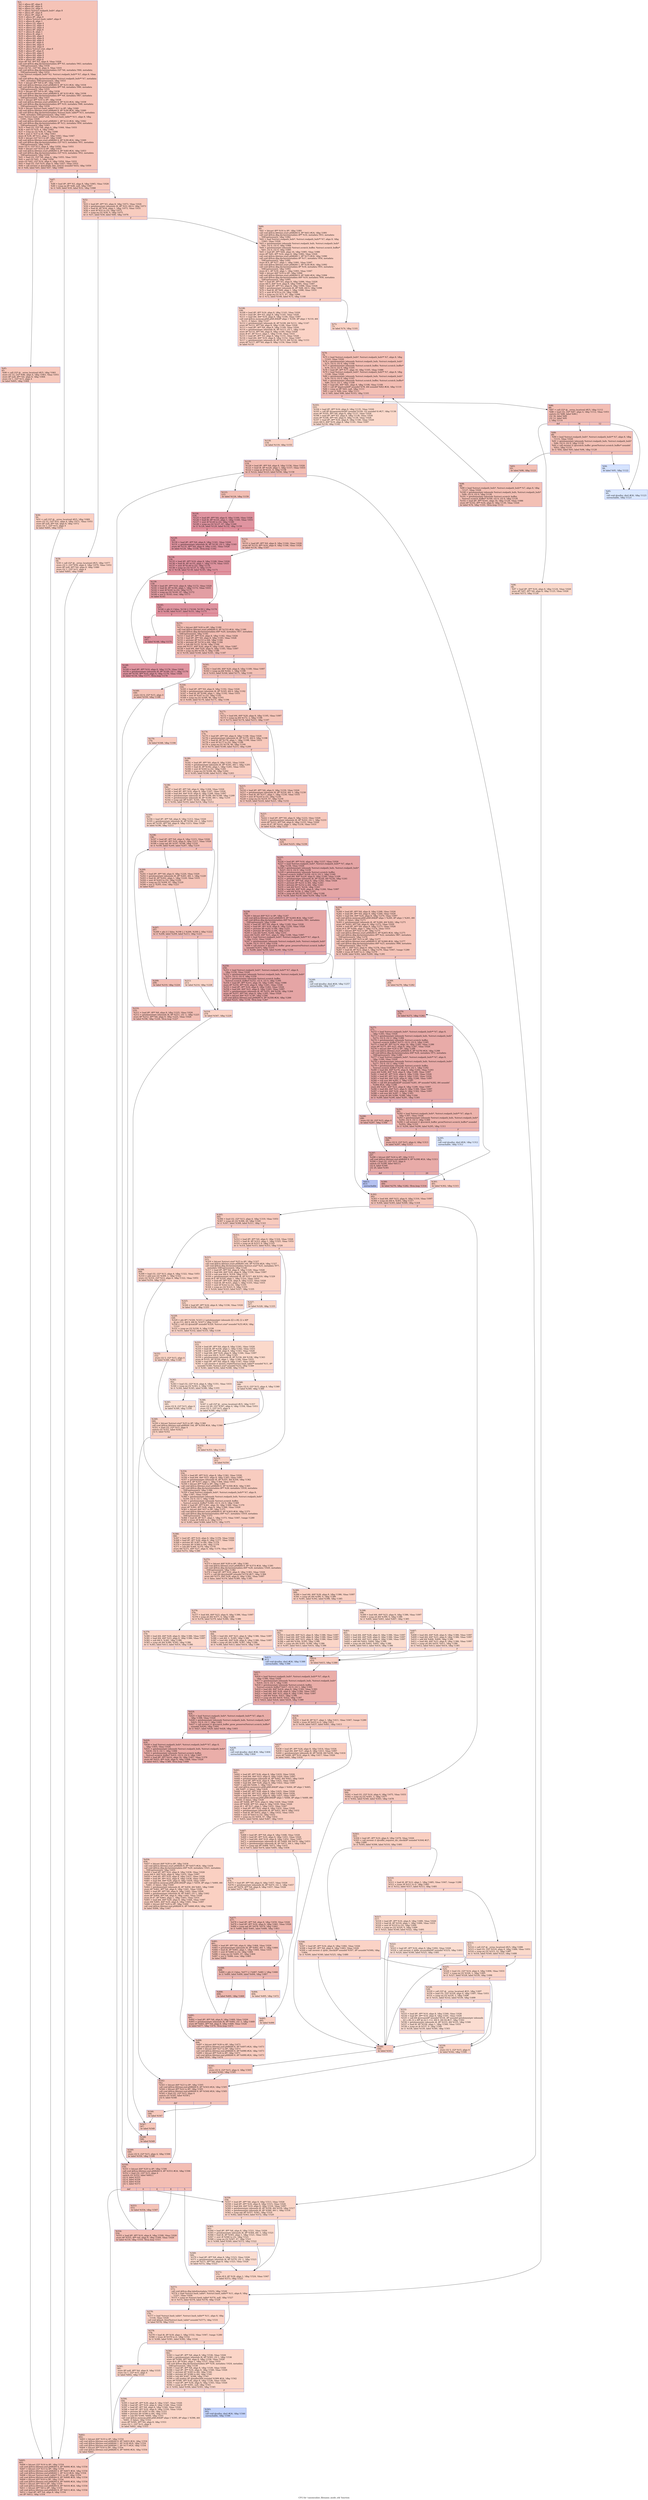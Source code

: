 digraph "CFG for 'canonicalize_filename_mode_stk' function" {
	label="CFG for 'canonicalize_filename_mode_stk' function";

	Node0xc34dc0 [shape=record,color="#3d50c3ff", style=filled, fillcolor="#e8765c70",label="{%3:\l  %4 = alloca i8*, align 8\l  %5 = alloca i8*, align 8\l  %6 = alloca i32, align 4\l  %7 = alloca %struct.realpath_bufs*, align 8\l  %8 = alloca i8*, align 8\l  %9 = alloca i8*, align 8\l  %10 = alloca i8*, align 8\l  %11 = alloca %struct.hash_table*, align 8\l  %12 = alloca i8, align 1\l  %13 = alloca i32, align 4\l  %14 = alloca i32, align 4\l  %15 = alloca i32, align 4\l  %16 = alloca i8*, align 8\l  %17 = alloca i8, align 1\l  %18 = alloca i8, align 1\l  %19 = alloca i64, align 8\l  %20 = alloca i64, align 8\l  %21 = alloca i64, align 8\l  %22 = alloca i8*, align 8\l  %23 = alloca i64, align 8\l  %24 = alloca i64, align 8\l  %25 = alloca %struct.stat, align 8\l  %26 = alloca i8*, align 8\l  %27 = alloca i64, align 8\l  %28 = alloca i64, align 8\l  %29 = alloca i64, align 8\l  %30 = alloca i8*, align 8\l  store i8* %0, i8** %5, align 8, !tbaa !1026\l  call void @llvm.dbg.declare(metadata i8** %5, metadata !943, metadata\l... !DIExpression()), !dbg !1030\l  store i32 %1, i32* %6, align 4, !tbaa !1031\l  call void @llvm.dbg.declare(metadata i32* %6, metadata !944, metadata\l... !DIExpression()), !dbg !1032\l  store %struct.realpath_bufs* %2, %struct.realpath_bufs** %7, align 8, !tbaa\l... !1026\l  call void @llvm.dbg.declare(metadata %struct.realpath_bufs** %7, metadata\l... !945, metadata !DIExpression()), !dbg !1033\l  %31 = bitcast i8** %8 to i8*, !dbg !1034\l  call void @llvm.lifetime.start.p0i8(i64 8, i8* %31) #24, !dbg !1034\l  call void @llvm.dbg.declare(metadata i8** %8, metadata !946, metadata\l... !DIExpression()), !dbg !1035\l  %32 = bitcast i8** %9 to i8*, !dbg !1036\l  call void @llvm.lifetime.start.p0i8(i64 8, i8* %32) #24, !dbg !1036\l  call void @llvm.dbg.declare(metadata i8** %9, metadata !947, metadata\l... !DIExpression()), !dbg !1037\l  %33 = bitcast i8** %10 to i8*, !dbg !1038\l  call void @llvm.lifetime.start.p0i8(i64 8, i8* %33) #24, !dbg !1038\l  call void @llvm.dbg.declare(metadata i8** %10, metadata !948, metadata\l... !DIExpression()), !dbg !1039\l  %34 = bitcast %struct.hash_table** %11 to i8*, !dbg !1040\l  call void @llvm.lifetime.start.p0i8(i64 8, i8* %34) #24, !dbg !1040\l  call void @llvm.dbg.declare(metadata %struct.hash_table** %11, metadata\l... !949, metadata !DIExpression()), !dbg !1041\l  store %struct.hash_table* null, %struct.hash_table** %11, align 8, !dbg\l... !1041, !tbaa !1026\l  call void @llvm.lifetime.start.p0i8(i64 1, i8* %12) #24, !dbg !1042\l  call void @llvm.dbg.declare(metadata i8* %12, metadata !950, metadata\l... !DIExpression()), !dbg !1043\l  %35 = load i32, i32* %6, align 4, !dbg !1044, !tbaa !1031\l  %36 = and i32 %35, 4, !dbg !1045\l  %37 = icmp ne i32 %36, 0, !dbg !1046\l  %38 = zext i1 %37 to i8, !dbg !1043\l  store i8 %38, i8* %12, align 1, !dbg !1043, !tbaa !1047\l  %39 = bitcast i32* %13 to i8*, !dbg !1049\l  call void @llvm.lifetime.start.p0i8(i64 4, i8* %39) #24, !dbg !1049\l  call void @llvm.dbg.declare(metadata i32* %13, metadata !951, metadata\l... !DIExpression()), !dbg !1050\l  store i32 0, i32* %13, align 4, !dbg !1050, !tbaa !1051\l  %40 = bitcast i32* %14 to i8*, !dbg !1053\l  call void @llvm.lifetime.start.p0i8(i64 4, i8* %40) #24, !dbg !1053\l  call void @llvm.dbg.declare(metadata i32* %14, metadata !952, metadata\l... !DIExpression()), !dbg !1054\l  %41 = load i32, i32* %6, align 4, !dbg !1055, !tbaa !1031\l  %42 = and i32 %41, 3, !dbg !1056\l  store i32 %42, i32* %14, align 4, !dbg !1054, !tbaa !1031\l  %43 = load i32, i32* %14, align 4, !dbg !1057, !tbaa !1031\l  %44 = call zeroext i1 @multiple_bits_set(i32 noundef %43), !dbg !1059\l  br i1 %44, label %45, label %47, !dbg !1060\l|{<s0>T|<s1>F}}"];
	Node0xc34dc0:s0 -> Node0xc352b0;
	Node0xc34dc0:s1 -> Node0xc35300;
	Node0xc352b0 [shape=record,color="#3d50c3ff", style=filled, fillcolor="#ed836670",label="{%45:\l45:                                               \l  %46 = call i32* @__errno_location() #25, !dbg !1061\l  store i32 22, i32* %46, align 4, !dbg !1063, !tbaa !1051\l  store i8* null, i8** %4, align 8, !dbg !1064\l  store i32 1, i32* %15, align 4\l  br label %605, !dbg !1064\l}"];
	Node0xc352b0 -> Node0xc37fb0;
	Node0xc35300 [shape=record,color="#3d50c3ff", style=filled, fillcolor="#ed836670",label="{%47:\l47:                                               \l  %48 = load i8*, i8** %5, align 8, !dbg !1065, !tbaa !1026\l  %49 = icmp eq i8* %48, null, !dbg !1067\l  br i1 %49, label %50, label %52, !dbg !1068\l|{<s0>T|<s1>F}}"];
	Node0xc35300:s0 -> Node0xc35350;
	Node0xc35300:s1 -> Node0xc353a0;
	Node0xc35350 [shape=record,color="#3d50c3ff", style=filled, fillcolor="#f3947570",label="{%50:\l50:                                               \l  %51 = call i32* @__errno_location() #25, !dbg !1069\l  store i32 22, i32* %51, align 4, !dbg !1071, !tbaa !1051\l  store i8* null, i8** %4, align 8, !dbg !1072\l  store i32 1, i32* %15, align 4\l  br label %605, !dbg !1072\l}"];
	Node0xc35350 -> Node0xc37fb0;
	Node0xc353a0 [shape=record,color="#3d50c3ff", style=filled, fillcolor="#f08b6e70",label="{%52:\l52:                                               \l  %53 = load i8*, i8** %5, align 8, !dbg !1073, !tbaa !1026\l  %54 = getelementptr inbounds i8, i8* %53, i64 0, !dbg !1073\l  %55 = load i8, i8* %54, align 1, !dbg !1073, !tbaa !1031\l  %56 = sext i8 %55 to i32, !dbg !1073\l  %57 = icmp eq i32 %56, 0, !dbg !1075\l  br i1 %57, label %58, label %60, !dbg !1076\l|{<s0>T|<s1>F}}"];
	Node0xc353a0:s0 -> Node0xc353f0;
	Node0xc353a0:s1 -> Node0xc35440;
	Node0xc353f0 [shape=record,color="#3d50c3ff", style=filled, fillcolor="#f59c7d70",label="{%58:\l58:                                               \l  %59 = call i32* @__errno_location() #25, !dbg !1077\l  store i32 2, i32* %59, align 4, !dbg !1079, !tbaa !1051\l  store i8* null, i8** %4, align 8, !dbg !1080\l  store i32 1, i32* %15, align 4\l  br label %605, !dbg !1080\l}"];
	Node0xc353f0 -> Node0xc37fb0;
	Node0xc35440 [shape=record,color="#3d50c3ff", style=filled, fillcolor="#f2907270",label="{%60:\l60:                                               \l  %61 = bitcast i8** %16 to i8*, !dbg !1081\l  call void @llvm.lifetime.start.p0i8(i64 8, i8* %61) #24, !dbg !1081\l  call void @llvm.dbg.declare(metadata i8** %16, metadata !953, metadata\l... !DIExpression()), !dbg !1082\l  %62 = load %struct.realpath_bufs*, %struct.realpath_bufs** %7, align 8, !dbg\l... !1083, !tbaa !1026\l  %63 = getelementptr inbounds %struct.realpath_bufs, %struct.realpath_bufs*\l... %62, i32 0, i32 0, !dbg !1084\l  %64 = getelementptr inbounds %struct.scratch_buffer, %struct.scratch_buffer*\l... %63, i32 0, i32 0, !dbg !1085\l  %65 = load i8*, i8** %64, align 16, !dbg !1085, !tbaa !1086\l  store i8* %65, i8** %16, align 8, !dbg !1082, !tbaa !1026\l  call void @llvm.lifetime.start.p0i8(i64 1, i8* %17) #24, !dbg !1090\l  call void @llvm.dbg.declare(metadata i8* %17, metadata !954, metadata\l... !DIExpression()), !dbg !1091\l  store i8 0, i8* %17, align 1, !dbg !1091, !tbaa !1047\l  call void @llvm.lifetime.start.p0i8(i64 1, i8* %18) #24, !dbg !1092\l  call void @llvm.dbg.declare(metadata i8* %18, metadata !955, metadata\l... !DIExpression()), !dbg !1093\l  store i8 1, i8* %18, align 1, !dbg !1093, !tbaa !1047\l  %66 = bitcast i64* %19 to i8*, !dbg !1094\l  call void @llvm.lifetime.start.p0i8(i64 8, i8* %66) #24, !dbg !1094\l  call void @llvm.dbg.declare(metadata i64* %19, metadata !956, metadata\l... !DIExpression()), !dbg !1095\l  %67 = load i8*, i8** %5, align 8, !dbg !1096, !tbaa !1026\l  store i64 0, i64* %19, align 8, !dbg !1095, !tbaa !1097\l  %68 = load i8*, i8** %5, align 8, !dbg !1098, !tbaa !1026\l  %69 = getelementptr inbounds i8, i8* %68, i64 0, !dbg !1098\l  %70 = load i8, i8* %69, align 1, !dbg !1098, !tbaa !1031\l  %71 = sext i8 %70 to i32, !dbg !1098\l  %72 = icmp eq i32 %71, 47, !dbg !1098\l  br i1 %72, label %108, label %73, !dbg !1100\l|{<s0>T|<s1>F}}"];
	Node0xc35440:s0 -> Node0xc357b0;
	Node0xc35440:s1 -> Node0xc35490;
	Node0xc35490 [shape=record,color="#3d50c3ff", style=filled, fillcolor="#f59c7d70",label="{%73:\l73:                                               \l  br label %74, !dbg !1101\l}"];
	Node0xc35490 -> Node0xc354e0;
	Node0xc354e0 [shape=record,color="#3d50c3ff", style=filled, fillcolor="#e36c5570",label="{%74:\l74:                                               \l  %75 = load %struct.realpath_bufs*, %struct.realpath_bufs** %7, align 8, !dbg\l... !1103, !tbaa !1026\l  %76 = getelementptr inbounds %struct.realpath_bufs, %struct.realpath_bufs*\l... %75, i32 0, i32 0, !dbg !1104\l  %77 = getelementptr inbounds %struct.scratch_buffer, %struct.scratch_buffer*\l... %76, i32 0, i32 0, !dbg !1105\l  %78 = load i8*, i8** %77, align 16, !dbg !1105, !tbaa !1086\l  %79 = load %struct.realpath_bufs*, %struct.realpath_bufs** %7, align 8, !dbg\l... !1106, !tbaa !1026\l  %80 = getelementptr inbounds %struct.realpath_bufs, %struct.realpath_bufs*\l... %79, i32 0, i32 0, !dbg !1107\l  %81 = getelementptr inbounds %struct.scratch_buffer, %struct.scratch_buffer*\l... %80, i32 0, i32 1, !dbg !1108\l  %82 = load i64, i64* %81, align 8, !dbg !1108, !tbaa !1109\l  %83 = call i8* @getcwd(i8* noundef %78, i64 noundef %82) #24, !dbg !1110\l  %84 = icmp ne i8* %83, null, !dbg !1111\l  %85 = xor i1 %84, true, !dbg !1111\l  br i1 %85, label %86, label %103, !dbg !1101\l|{<s0>T|<s1>F}}"];
	Node0xc354e0:s0 -> Node0xc35530;
	Node0xc354e0:s1 -> Node0xc35760;
	Node0xc35530 [shape=record,color="#3d50c3ff", style=filled, fillcolor="#e36c5570",label="{%86:\l86:                                               \l  %87 = call i32* @__errno_location() #25, !dbg !1112\l  %88 = load i32, i32* %87, align 4, !dbg !1112, !tbaa !1051\l  switch i32 %88, label %96 [\l    i32 34, label %89\l    i32 12, label %95\l  ], !dbg !1114\l|{<s0>def|<s1>34|<s2>12}}"];
	Node0xc35530:s0 -> Node0xc356c0;
	Node0xc35530:s1 -> Node0xc35580;
	Node0xc35530:s2 -> Node0xc35670;
	Node0xc35580 [shape=record,color="#3d50c3ff", style=filled, fillcolor="#e5705870",label="{%89:\l89:                                               \l  %90 = load %struct.realpath_bufs*, %struct.realpath_bufs** %7, align 8, !dbg\l... !1115, !tbaa !1026\l  %91 = getelementptr inbounds %struct.realpath_bufs, %struct.realpath_bufs*\l... %90, i32 0, i32 0, !dbg !1118\l  %92 = call zeroext i1 @scratch_buffer_grow(%struct.scratch_buffer* noundef\l... %91), !dbg !1119\l  br i1 %92, label %93, label %94, !dbg !1120\l|{<s0>T|<s1>F}}"];
	Node0xc35580:s0 -> Node0xc355d0;
	Node0xc35580:s1 -> Node0xc35620;
	Node0xc355d0 [shape=record,color="#3d50c3ff", style=filled, fillcolor="#e5705870",label="{%93:\l93:                                               \l  br label %98, !dbg !1121\l}"];
	Node0xc355d0 -> Node0xc35710;
	Node0xc35620 [shape=record,color="#3d50c3ff", style=filled, fillcolor="#a1c0ff70",label="{%94:\l94:                                               \l  br label %95, !dbg !1122\l}"];
	Node0xc35620 -> Node0xc35670;
	Node0xc35670 [shape=record,color="#3d50c3ff", style=filled, fillcolor="#abc8fd70",label="{%95:\l95:                                               \l  call void @xalloc_die() #26, !dbg !1123\l  unreachable, !dbg !1123\l}"];
	Node0xc356c0 [shape=record,color="#3d50c3ff", style=filled, fillcolor="#f7a88970",label="{%96:\l96:                                               \l  %97 = load i8*, i8** %16, align 8, !dbg !1124, !tbaa !1026\l  store i8* %97, i8** %8, align 8, !dbg !1125, !tbaa !1026\l  br label %573, !dbg !1126\l}"];
	Node0xc356c0 -> Node0xc37d30;
	Node0xc35710 [shape=record,color="#3d50c3ff", style=filled, fillcolor="#e5705870",label="{%98:\l98:                                               \l  %99 = load %struct.realpath_bufs*, %struct.realpath_bufs** %7, align 8, !dbg\l... !1127, !tbaa !1026\l  %100 = getelementptr inbounds %struct.realpath_bufs, %struct.realpath_bufs*\l... %99, i32 0, i32 0, !dbg !1128\l  %101 = getelementptr inbounds %struct.scratch_buffer,\l... %struct.scratch_buffer* %100, i32 0, i32 0, !dbg !1129\l  %102 = load i8*, i8** %101, align 16, !dbg !1129, !tbaa !1086\l  store i8* %102, i8** %16, align 8, !dbg !1130, !tbaa !1026\l  br label %74, !dbg !1101, !llvm.loop !1131\l}"];
	Node0xc35710 -> Node0xc354e0;
	Node0xc35760 [shape=record,color="#3d50c3ff", style=filled, fillcolor="#f7a88970",label="{%103:\l103:                                              \l  %104 = load i8*, i8** %16, align 8, !dbg !1135, !tbaa !1026\l  %105 = call i8* @rawmemchr(i8* noundef %104, i32 noundef 0) #27, !dbg !1136\l  store i8* %105, i8** %8, align 8, !dbg !1137, !tbaa !1026\l  %106 = load i8*, i8** %5, align 8, !dbg !1138, !tbaa !1026\l  store i8* %106, i8** %9, align 8, !dbg !1139, !tbaa !1026\l  %107 = load i8*, i8** %16, align 8, !dbg !1140, !tbaa !1026\l  store i64 0, i64* %19, align 8, !dbg !1141, !tbaa !1097\l  br label %118, !dbg !1142\l}"];
	Node0xc35760 -> Node0xc35800;
	Node0xc357b0 [shape=record,color="#3d50c3ff", style=filled, fillcolor="#f59c7d70",label="{%108:\l108:                                              \l  %109 = load i8*, i8** %16, align 8, !dbg !1143, !tbaa !1026\l  %110 = load i8*, i8** %5, align 8, !dbg !1145, !tbaa !1026\l  %111 = load i64, i64* %19, align 8, !dbg !1146, !tbaa !1097\l  call void @llvm.memcpy.p0i8.p0i8.i64(i8* align 1 %109, i8* align 1 %110, i64\l... %111, i1 false), !dbg !1147\l  %112 = getelementptr inbounds i8, i8* %109, i64 %111, !dbg !1147\l  store i8* %112, i8** %8, align 8, !dbg !1148, !tbaa !1026\l  %113 = load i8*, i8** %8, align 8, !dbg !1149, !tbaa !1026\l  %114 = getelementptr inbounds i8, i8* %113, i32 1, !dbg !1149\l  store i8* %114, i8** %8, align 8, !dbg !1149, !tbaa !1026\l  store i8 47, i8* %113, align 1, !dbg !1150, !tbaa !1031\l  %115 = load i8*, i8** %5, align 8, !dbg !1151, !tbaa !1026\l  %116 = load i64, i64* %19, align 8, !dbg !1152, !tbaa !1097\l  %117 = getelementptr inbounds i8, i8* %115, i64 %116, !dbg !1153\l  store i8* %117, i8** %9, align 8, !dbg !1154, !tbaa !1026\l  br label %118\l}"];
	Node0xc357b0 -> Node0xc35800;
	Node0xc35800 [shape=record,color="#3d50c3ff", style=filled, fillcolor="#f4987a70",label="{%118:\l118:                                              \l  br label %119, !dbg !1155\l}"];
	Node0xc35800 -> Node0xc35850;
	Node0xc35850 [shape=record,color="#3d50c3ff", style=filled, fillcolor="#e1675170",label="{%119:\l119:                                              \l  %120 = load i8*, i8** %9, align 8, !dbg !1156, !tbaa !1026\l  %121 = load i8, i8* %120, align 1, !dbg !1157, !tbaa !1031\l  %122 = icmp ne i8 %121, 0, !dbg !1158\l  br i1 %122, label %123, label %556, !dbg !1158\l|{<s0>T|<s1>F}}"];
	Node0xc35850:s0 -> Node0xc358a0;
	Node0xc35850:s1 -> Node0xc37bf0;
	Node0xc358a0 [shape=record,color="#3d50c3ff", style=filled, fillcolor="#e36c5570",label="{%123:\l123:                                              \l  br label %124, !dbg !1159\l}"];
	Node0xc358a0 -> Node0xc358f0;
	Node0xc358f0 [shape=record,color="#b70d28ff", style=filled, fillcolor="#b70d2870",label="{%124:\l124:                                              \l  %125 = load i8*, i8** %9, align 8, !dbg !1160, !tbaa !1026\l  %126 = load i8, i8* %125, align 1, !dbg !1160, !tbaa !1031\l  %127 = sext i8 %126 to i32, !dbg !1160\l  %128 = icmp eq i32 %127, 47, !dbg !1160\l  br i1 %128, label %129, label %132, !dbg !1159\l|{<s0>T|<s1>F}}"];
	Node0xc358f0:s0 -> Node0xc35940;
	Node0xc358f0:s1 -> Node0xc35990;
	Node0xc35940 [shape=record,color="#b70d28ff", style=filled, fillcolor="#b70d2870",label="{%129:\l129:                                              \l  %130 = load i8*, i8** %9, align 8, !dbg !1161, !tbaa !1026\l  %131 = getelementptr inbounds i8, i8* %130, i32 1, !dbg !1161\l  store i8* %131, i8** %9, align 8, !dbg !1161, !tbaa !1026\l  br label %124, !dbg !1159, !llvm.loop !1162\l}"];
	Node0xc35940 -> Node0xc358f0;
	Node0xc35990 [shape=record,color="#3d50c3ff", style=filled, fillcolor="#e36c5570",label="{%132:\l132:                                              \l  %133 = load i8*, i8** %9, align 8, !dbg !1164, !tbaa !1026\l  store i8* %133, i8** %10, align 8, !dbg !1166, !tbaa !1026\l  br label %134, !dbg !1167\l}"];
	Node0xc35990 -> Node0xc359e0;
	Node0xc359e0 [shape=record,color="#b70d28ff", style=filled, fillcolor="#b70d2870",label="{%134:\l134:                                              \l  %135 = load i8*, i8** %10, align 8, !dbg !1168, !tbaa !1026\l  %136 = load i8, i8* %135, align 1, !dbg !1170, !tbaa !1031\l  %137 = sext i8 %136 to i32, !dbg !1170\l  %138 = icmp ne i32 %137, 0, !dbg !1170\l  br i1 %138, label %139, label %145, !dbg !1171\l|{<s0>T|<s1>F}}"];
	Node0xc359e0:s0 -> Node0xc35a30;
	Node0xc359e0:s1 -> Node0xc35a80;
	Node0xc35a30 [shape=record,color="#b70d28ff", style=filled, fillcolor="#be242e70",label="{%139:\l139:                                              \l  %140 = load i8*, i8** %10, align 8, !dbg !1172, !tbaa !1026\l  %141 = load i8, i8* %140, align 1, !dbg !1172, !tbaa !1031\l  %142 = sext i8 %141 to i32, !dbg !1172\l  %143 = icmp eq i32 %142, 47, !dbg !1172\l  %144 = xor i1 %143, true, !dbg !1173\l  br label %145\l}"];
	Node0xc35a30 -> Node0xc35a80;
	Node0xc35a80 [shape=record,color="#b70d28ff", style=filled, fillcolor="#b70d2870",label="{%145:\l145:                                              \l  %146 = phi i1 [ false, %134 ], [ %144, %139 ], !dbg !1174\l  br i1 %146, label %147, label %151, !dbg !1175\l|{<s0>T|<s1>F}}"];
	Node0xc35a80:s0 -> Node0xc35ad0;
	Node0xc35a80:s1 -> Node0xc35b70;
	Node0xc35ad0 [shape=record,color="#b70d28ff", style=filled, fillcolor="#b70d2870",label="{%147:\l147:                                              \l  br label %148, !dbg !1175\l}"];
	Node0xc35ad0 -> Node0xc35b20;
	Node0xc35b20 [shape=record,color="#b70d28ff", style=filled, fillcolor="#b70d2870",label="{%148:\l148:                                              \l  %149 = load i8*, i8** %10, align 8, !dbg !1176, !tbaa !1026\l  %150 = getelementptr inbounds i8, i8* %149, i32 1, !dbg !1176\l  store i8* %150, i8** %10, align 8, !dbg !1176, !tbaa !1026\l  br label %134, !dbg !1177, !llvm.loop !1178\l}"];
	Node0xc35b20 -> Node0xc359e0;
	Node0xc35b70 [shape=record,color="#3d50c3ff", style=filled, fillcolor="#e36c5570",label="{%151:\l151:                                              \l  %152 = bitcast i64* %20 to i8*, !dbg !1180\l  call void @llvm.lifetime.start.p0i8(i64 8, i8* %152) #24, !dbg !1180\l  call void @llvm.dbg.declare(metadata i64* %20, metadata !957, metadata\l... !DIExpression()), !dbg !1181\l  %153 = load i8*, i8** %10, align 8, !dbg !1182, !tbaa !1026\l  %154 = load i8*, i8** %9, align 8, !dbg !1183, !tbaa !1026\l  %155 = ptrtoint i8* %153 to i64, !dbg !1184\l  %156 = ptrtoint i8* %154 to i64, !dbg !1184\l  %157 = sub i64 %155, %156, !dbg !1184\l  store i64 %157, i64* %20, align 8, !dbg !1181, !tbaa !1097\l  %158 = load i64, i64* %20, align 8, !dbg !1185, !tbaa !1097\l  %159 = icmp eq i64 %158, 0, !dbg !1186\l  br i1 %159, label %160, label %161, !dbg !1187\l|{<s0>T|<s1>F}}"];
	Node0xc35b70:s0 -> Node0xc35bc0;
	Node0xc35b70:s1 -> Node0xc35c10;
	Node0xc35bc0 [shape=record,color="#3d50c3ff", style=filled, fillcolor="#e97a5f70",label="{%160:\l160:                                              \l  store i32 6, i32* %15, align 4\l  br label %550, !dbg !1188\l}"];
	Node0xc35bc0 -> Node0xc37b00;
	Node0xc35c10 [shape=record,color="#3d50c3ff", style=filled, fillcolor="#e5705870",label="{%161:\l161:                                              \l  %162 = load i64, i64* %20, align 8, !dbg !1189, !tbaa !1097\l  %163 = icmp eq i64 %162, 1, !dbg !1190\l  br i1 %163, label %164, label %171, !dbg !1191\l|{<s0>T|<s1>F}}"];
	Node0xc35c10:s0 -> Node0xc35c60;
	Node0xc35c10:s1 -> Node0xc35d00;
	Node0xc35c60 [shape=record,color="#3d50c3ff", style=filled, fillcolor="#ec7f6370",label="{%164:\l164:                                              \l  %165 = load i8*, i8** %9, align 8, !dbg !1192, !tbaa !1026\l  %166 = getelementptr inbounds i8, i8* %165, i64 0, !dbg !1192\l  %167 = load i8, i8* %166, align 1, !dbg !1192, !tbaa !1031\l  %168 = sext i8 %167 to i32, !dbg !1192\l  %169 = icmp eq i32 %168, 46, !dbg !1193\l  br i1 %169, label %170, label %171, !dbg !1194\l|{<s0>T|<s1>F}}"];
	Node0xc35c60:s0 -> Node0xc35cb0;
	Node0xc35c60:s1 -> Node0xc35d00;
	Node0xc35cb0 [shape=record,color="#3d50c3ff", style=filled, fillcolor="#f08b6e70",label="{%170:\l170:                                              \l  br label %548, !dbg !1194\l}"];
	Node0xc35cb0 -> Node0xc37a60;
	Node0xc35d00 [shape=record,color="#3d50c3ff", style=filled, fillcolor="#e97a5f70",label="{%171:\l171:                                              \l  %172 = load i64, i64* %20, align 8, !dbg !1195, !tbaa !1097\l  %173 = icmp eq i64 %172, 2, !dbg !1196\l  br i1 %173, label %174, label %215, !dbg !1197\l|{<s0>T|<s1>F}}"];
	Node0xc35d00:s0 -> Node0xc35d50;
	Node0xc35d00:s1 -> Node0xc360c0;
	Node0xc35d50 [shape=record,color="#3d50c3ff", style=filled, fillcolor="#ed836670",label="{%174:\l174:                                              \l  %175 = load i8*, i8** %9, align 8, !dbg !1198, !tbaa !1026\l  %176 = getelementptr inbounds i8, i8* %175, i64 0, !dbg !1198\l  %177 = load i8, i8* %176, align 1, !dbg !1198, !tbaa !1031\l  %178 = sext i8 %177 to i32, !dbg !1198\l  %179 = icmp eq i32 %178, 46, !dbg !1199\l  br i1 %179, label %180, label %215, !dbg !1200\l|{<s0>T|<s1>F}}"];
	Node0xc35d50:s0 -> Node0xc35da0;
	Node0xc35d50:s1 -> Node0xc360c0;
	Node0xc35da0 [shape=record,color="#3d50c3ff", style=filled, fillcolor="#f2907270",label="{%180:\l180:                                              \l  %181 = load i8*, i8** %9, align 8, !dbg !1201, !tbaa !1026\l  %182 = getelementptr inbounds i8, i8* %181, i64 1, !dbg !1201\l  %183 = load i8, i8* %182, align 1, !dbg !1201, !tbaa !1031\l  %184 = sext i8 %183 to i32, !dbg !1201\l  %185 = icmp eq i32 %184, 46, !dbg !1202\l  br i1 %185, label %186, label %215, !dbg !1203\l|{<s0>T|<s1>F}}"];
	Node0xc35da0:s0 -> Node0xc35df0;
	Node0xc35da0:s1 -> Node0xc360c0;
	Node0xc35df0 [shape=record,color="#3d50c3ff", style=filled, fillcolor="#f59c7d70",label="{%186:\l186:                                              \l  %187 = load i8*, i8** %8, align 8, !dbg !1204, !tbaa !1026\l  %188 = load i8*, i8** %16, align 8, !dbg !1207, !tbaa !1026\l  %189 = load i64, i64* %19, align 8, !dbg !1208, !tbaa !1097\l  %190 = getelementptr inbounds i8, i8* %188, i64 %189, !dbg !1209\l  %191 = getelementptr inbounds i8, i8* %190, i64 1, !dbg !1210\l  %192 = icmp ugt i8* %187, %191, !dbg !1211\l  br i1 %192, label %193, label %214, !dbg !1212\l|{<s0>T|<s1>F}}"];
	Node0xc35df0:s0 -> Node0xc35e40;
	Node0xc35df0:s1 -> Node0xc36070;
	Node0xc35e40 [shape=record,color="#3d50c3ff", style=filled, fillcolor="#f6a38570",label="{%193:\l193:                                              \l  %194 = load i8*, i8** %8, align 8, !dbg !1213, !tbaa !1026\l  %195 = getelementptr inbounds i8, i8* %194, i32 -1, !dbg !1213\l  store i8* %195, i8** %8, align 8, !dbg !1213, !tbaa !1026\l  br label %196, !dbg !1213\l}"];
	Node0xc35e40 -> Node0xc35e90;
	Node0xc35e90 [shape=record,color="#3d50c3ff", style=filled, fillcolor="#e36c5570",label="{%196:\l196:                                              \l  %197 = load i8*, i8** %8, align 8, !dbg !1215, !tbaa !1026\l  %198 = load i8*, i8** %16, align 8, !dbg !1217, !tbaa !1026\l  %199 = icmp ugt i8* %197, %198, !dbg !1218\l  br i1 %199, label %200, label %207, !dbg !1219\l|{<s0>T|<s1>F}}"];
	Node0xc35e90:s0 -> Node0xc35ee0;
	Node0xc35e90:s1 -> Node0xc35f30;
	Node0xc35ee0 [shape=record,color="#3d50c3ff", style=filled, fillcolor="#e97a5f70",label="{%200:\l200:                                              \l  %201 = load i8*, i8** %8, align 8, !dbg !1220, !tbaa !1026\l  %202 = getelementptr inbounds i8, i8* %201, i64 -1, !dbg !1220\l  %203 = load i8, i8* %202, align 1, !dbg !1220, !tbaa !1031\l  %204 = sext i8 %203 to i32, !dbg !1220\l  %205 = icmp eq i32 %204, 47, !dbg !1220\l  %206 = xor i1 %205, true, !dbg !1221\l  br label %207\l}"];
	Node0xc35ee0 -> Node0xc35f30;
	Node0xc35f30 [shape=record,color="#3d50c3ff", style=filled, fillcolor="#e36c5570",label="{%207:\l207:                                              \l  %208 = phi i1 [ false, %196 ], [ %206, %200 ], !dbg !1222\l  br i1 %208, label %209, label %213, !dbg !1223\l|{<s0>T|<s1>F}}"];
	Node0xc35f30:s0 -> Node0xc35f80;
	Node0xc35f30:s1 -> Node0xc36020;
	Node0xc35f80 [shape=record,color="#3d50c3ff", style=filled, fillcolor="#e36c5570",label="{%209:\l209:                                              \l  br label %210, !dbg !1224\l}"];
	Node0xc35f80 -> Node0xc35fd0;
	Node0xc35fd0 [shape=record,color="#3d50c3ff", style=filled, fillcolor="#e36c5570",label="{%210:\l210:                                              \l  %211 = load i8*, i8** %8, align 8, !dbg !1225, !tbaa !1026\l  %212 = getelementptr inbounds i8, i8* %211, i32 -1, !dbg !1225\l  store i8* %212, i8** %8, align 8, !dbg !1225, !tbaa !1026\l  br label %196, !dbg !1226, !llvm.loop !1227\l}"];
	Node0xc35fd0 -> Node0xc35e90;
	Node0xc36020 [shape=record,color="#3d50c3ff", style=filled, fillcolor="#f6a38570",label="{%213:\l213:                                              \l  br label %214, !dbg !1228\l}"];
	Node0xc36020 -> Node0xc36070;
	Node0xc36070 [shape=record,color="#3d50c3ff", style=filled, fillcolor="#f59c7d70",label="{%214:\l214:                                              \l  br label %547, !dbg !1229\l}"];
	Node0xc36070 -> Node0xc37a10;
	Node0xc360c0 [shape=record,color="#3d50c3ff", style=filled, fillcolor="#e97a5f70",label="{%215:\l215:                                              \l  %216 = load i8*, i8** %8, align 8, !dbg !1230, !tbaa !1026\l  %217 = getelementptr inbounds i8, i8* %216, i64 -1, !dbg !1230\l  %218 = load i8, i8* %217, align 1, !dbg !1230, !tbaa !1031\l  %219 = sext i8 %218 to i32, !dbg !1230\l  %220 = icmp eq i32 %219, 47, !dbg !1230\l  br i1 %220, label %224, label %221, !dbg !1232\l|{<s0>T|<s1>F}}"];
	Node0xc360c0:s0 -> Node0xc36160;
	Node0xc360c0:s1 -> Node0xc36110;
	Node0xc36110 [shape=record,color="#3d50c3ff", style=filled, fillcolor="#ef886b70",label="{%221:\l221:                                              \l  %222 = load i8*, i8** %8, align 8, !dbg !1233, !tbaa !1026\l  %223 = getelementptr inbounds i8, i8* %222, i32 1, !dbg !1233\l  store i8* %223, i8** %8, align 8, !dbg !1233, !tbaa !1026\l  store i8 47, i8* %222, align 1, !dbg !1234, !tbaa !1031\l  br label %224, !dbg !1235\l}"];
	Node0xc36110 -> Node0xc36160;
	Node0xc36160 [shape=record,color="#3d50c3ff", style=filled, fillcolor="#e97a5f70",label="{%224:\l224:                                              \l  br label %225, !dbg !1236\l}"];
	Node0xc36160 -> Node0xc361b0;
	Node0xc361b0 [shape=record,color="#3d50c3ff", style=filled, fillcolor="#c5333470",label="{%225:\l225:                                              \l  %226 = load i8*, i8** %16, align 8, !dbg !1237, !tbaa !1026\l  %227 = load %struct.realpath_bufs*, %struct.realpath_bufs** %7, align 8,\l... !dbg !1238, !tbaa !1026\l  %228 = getelementptr inbounds %struct.realpath_bufs, %struct.realpath_bufs*\l... %227, i32 0, i32 0, !dbg !1239\l  %229 = getelementptr inbounds %struct.scratch_buffer,\l... %struct.scratch_buffer* %228, i32 0, i32 1, !dbg !1240\l  %230 = load i64, i64* %229, align 8, !dbg !1240, !tbaa !1109\l  %231 = getelementptr inbounds i8, i8* %226, i64 %230, !dbg !1241\l  %232 = load i8*, i8** %8, align 8, !dbg !1242, !tbaa !1026\l  %233 = ptrtoint i8* %231 to i64, !dbg !1243\l  %234 = ptrtoint i8* %232 to i64, !dbg !1243\l  %235 = sub i64 %233, %234, !dbg !1243\l  %236 = load i64, i64* %20, align 8, !dbg !1244, !tbaa !1097\l  %237 = add i64 %236, 2, !dbg !1245\l  %238 = icmp ult i64 %235, %237, !dbg !1246\l  br i1 %238, label %239, label %259, !dbg !1236\l|{<s0>T|<s1>F}}"];
	Node0xc361b0:s0 -> Node0xc36200;
	Node0xc361b0:s1 -> Node0xc362f0;
	Node0xc36200 [shape=record,color="#3d50c3ff", style=filled, fillcolor="#c5333470",label="{%239:\l239:                                              \l  %240 = bitcast i64* %21 to i8*, !dbg !1247\l  call void @llvm.lifetime.start.p0i8(i64 8, i8* %240) #24, !dbg !1247\l  call void @llvm.dbg.declare(metadata i64* %21, metadata !961, metadata\l... !DIExpression()), !dbg !1248\l  %241 = load i8*, i8** %8, align 8, !dbg !1249, !tbaa !1026\l  %242 = load i8*, i8** %16, align 8, !dbg !1250, !tbaa !1026\l  %243 = ptrtoint i8* %241 to i64, !dbg !1251\l  %244 = ptrtoint i8* %242 to i64, !dbg !1251\l  %245 = sub i64 %243, %244, !dbg !1251\l  store i64 %245, i64* %21, align 8, !dbg !1248, !tbaa !1097\l  %246 = load %struct.realpath_bufs*, %struct.realpath_bufs** %7, align 8,\l... !dbg !1252, !tbaa !1026\l  %247 = getelementptr inbounds %struct.realpath_bufs, %struct.realpath_bufs*\l... %246, i32 0, i32 0, !dbg !1254\l  %248 = call zeroext i1 @scratch_buffer_grow_preserve(%struct.scratch_buffer*\l... noundef %247), !dbg !1255\l  br i1 %248, label %250, label %249, !dbg !1256\l|{<s0>T|<s1>F}}"];
	Node0xc36200:s0 -> Node0xc362a0;
	Node0xc36200:s1 -> Node0xc36250;
	Node0xc36250 [shape=record,color="#3d50c3ff", style=filled, fillcolor="#c5d6f270",label="{%249:\l249:                                              \l  call void @xalloc_die() #26, !dbg !1257\l  unreachable, !dbg !1257\l}"];
	Node0xc362a0 [shape=record,color="#3d50c3ff", style=filled, fillcolor="#c5333470",label="{%250:\l250:                                              \l  %251 = load %struct.realpath_bufs*, %struct.realpath_bufs** %7, align 8,\l... !dbg !1258, !tbaa !1026\l  %252 = getelementptr inbounds %struct.realpath_bufs, %struct.realpath_bufs*\l... %251, i32 0, i32 0, !dbg !1259\l  %253 = getelementptr inbounds %struct.scratch_buffer,\l... %struct.scratch_buffer* %252, i32 0, i32 0, !dbg !1260\l  %254 = load i8*, i8** %253, align 16, !dbg !1260, !tbaa !1086\l  store i8* %254, i8** %16, align 8, !dbg !1261, !tbaa !1026\l  %255 = load i8*, i8** %16, align 8, !dbg !1262, !tbaa !1026\l  %256 = load i64, i64* %21, align 8, !dbg !1263, !tbaa !1097\l  %257 = getelementptr inbounds i8, i8* %255, i64 %256, !dbg !1264\l  store i8* %257, i8** %8, align 8, !dbg !1265, !tbaa !1026\l  %258 = bitcast i64* %21 to i8*, !dbg !1266\l  call void @llvm.lifetime.end.p0i8(i64 8, i8* %258) #24, !dbg !1266\l  br label %225, !dbg !1236, !llvm.loop !1267\l}"];
	Node0xc362a0 -> Node0xc361b0;
	Node0xc362f0 [shape=record,color="#3d50c3ff", style=filled, fillcolor="#e97a5f70",label="{%259:\l259:                                              \l  %260 = load i8*, i8** %8, align 8, !dbg !1268, !tbaa !1026\l  %261 = load i8*, i8** %9, align 8, !dbg !1269, !tbaa !1026\l  %262 = load i64, i64* %20, align 8, !dbg !1270, !tbaa !1097\l  call void @llvm.memcpy.p0i8.p0i8.i64(i8* align 1 %260, i8* align 1 %261, i64\l... %262, i1 false), !dbg !1271\l  %263 = getelementptr inbounds i8, i8* %260, i64 %262, !dbg !1271\l  store i8* %263, i8** %8, align 8, !dbg !1272, !tbaa !1026\l  %264 = load i8*, i8** %8, align 8, !dbg !1273, !tbaa !1026\l  store i8 0, i8* %264, align 1, !dbg !1274, !tbaa !1031\l  %265 = bitcast i8** %22 to i8*, !dbg !1275\l  call void @llvm.lifetime.start.p0i8(i64 8, i8* %265) #24, !dbg !1275\l  call void @llvm.dbg.declare(metadata i8** %22, metadata !967, metadata\l... !DIExpression()), !dbg !1276\l  %266 = bitcast i64* %23 to i8*, !dbg !1277\l  call void @llvm.lifetime.start.p0i8(i64 8, i8* %266) #24, !dbg !1277\l  call void @llvm.dbg.declare(metadata i64* %23, metadata !968, metadata\l... !DIExpression()), !dbg !1278\l  store i64 -1, i64* %23, align 8, !dbg !1278, !tbaa !1097\l  %267 = load i8, i8* %12, align 1, !dbg !1279, !tbaa !1047, !range !1280\l  %268 = trunc i8 %267 to i1, !dbg !1279\l  br i1 %268, label %302, label %269, !dbg !1281\l|{<s0>T|<s1>F}}"];
	Node0xc362f0:s0 -> Node0xc36660;
	Node0xc362f0:s1 -> Node0xc36340;
	Node0xc36340 [shape=record,color="#3d50c3ff", style=filled, fillcolor="#ef886b70",label="{%269:\l269:                                              \l  br label %270, !dbg !1282\l}"];
	Node0xc36340 -> Node0xc36390;
	Node0xc36390 [shape=record,color="#3d50c3ff", style=filled, fillcolor="#cc403a70",label="{%270:\l270:                                              \l  br label %271, !dbg !1282\l}"];
	Node0xc36390 -> Node0xc363e0;
	Node0xc363e0 [shape=record,color="#3d50c3ff", style=filled, fillcolor="#cc403a70",label="{%271:\l271:                                              \l  %272 = load %struct.realpath_bufs*, %struct.realpath_bufs** %7, align 8,\l... !dbg !1283, !tbaa !1026\l  %273 = getelementptr inbounds %struct.realpath_bufs, %struct.realpath_bufs*\l... %272, i32 0, i32 2, !dbg !1284\l  %274 = getelementptr inbounds %struct.scratch_buffer,\l... %struct.scratch_buffer* %273, i32 0, i32 0, !dbg !1285\l  %275 = load i8*, i8** %274, align 16, !dbg !1285, !tbaa !1286\l  store i8* %275, i8** %22, align 8, !dbg !1287, !tbaa !1026\l  %276 = bitcast i64* %24 to i8*, !dbg !1288\l  call void @llvm.lifetime.start.p0i8(i64 8, i8* %276) #24, !dbg !1288\l  call void @llvm.dbg.declare(metadata i64* %24, metadata !973, metadata\l... !DIExpression()), !dbg !1289\l  %277 = load %struct.realpath_bufs*, %struct.realpath_bufs** %7, align 8,\l... !dbg !1290, !tbaa !1026\l  %278 = getelementptr inbounds %struct.realpath_bufs, %struct.realpath_bufs*\l... %277, i32 0, i32 2, !dbg !1291\l  %279 = getelementptr inbounds %struct.scratch_buffer,\l... %struct.scratch_buffer* %278, i32 0, i32 1, !dbg !1292\l  %280 = load i64, i64* %279, align 8, !dbg !1292, !tbaa !1293\l  store i64 %280, i64* %24, align 8, !dbg !1289, !tbaa !1097\l  %281 = load i8*, i8** %16, align 8, !dbg !1294, !tbaa !1026\l  %282 = load i8*, i8** %22, align 8, !dbg !1295, !tbaa !1026\l  %283 = load i64, i64* %24, align 8, !dbg !1296, !tbaa !1097\l  %284 = sub nsw i64 %283, 1, !dbg !1297\l  %285 = call i64 @readlink(i8* noundef %281, i8* noundef %282, i64 noundef\l... %284) #24, !dbg !1298\l  store i64 %285, i64* %23, align 8, !dbg !1299, !tbaa !1097\l  %286 = load i64, i64* %23, align 8, !dbg !1300, !tbaa !1097\l  %287 = load i64, i64* %24, align 8, !dbg !1302, !tbaa !1097\l  %288 = sub nsw i64 %287, 1, !dbg !1303\l  %289 = icmp slt i64 %286, %288, !dbg !1304\l  br i1 %289, label %290, label %291, !dbg !1305\l|{<s0>T|<s1>F}}"];
	Node0xc363e0:s0 -> Node0xc36430;
	Node0xc363e0:s1 -> Node0xc36480;
	Node0xc36430 [shape=record,color="#3d50c3ff", style=filled, fillcolor="#d6524470",label="{%290:\l290:                                              \l  store i32 20, i32* %15, align 4\l  br label %297, !dbg !1306\l}"];
	Node0xc36430 -> Node0xc36570;
	Node0xc36480 [shape=record,color="#3d50c3ff", style=filled, fillcolor="#d6524470",label="{%291:\l291:                                              \l  %292 = load %struct.realpath_bufs*, %struct.realpath_bufs** %7, align 8,\l... !dbg !1307, !tbaa !1026\l  %293 = getelementptr inbounds %struct.realpath_bufs, %struct.realpath_bufs*\l... %292, i32 0, i32 2, !dbg !1309\l  %294 = call zeroext i1 @scratch_buffer_grow(%struct.scratch_buffer* noundef\l... %293), !dbg !1310\l  br i1 %294, label %296, label %295, !dbg !1311\l|{<s0>T|<s1>F}}"];
	Node0xc36480:s0 -> Node0xc36520;
	Node0xc36480:s1 -> Node0xc364d0;
	Node0xc364d0 [shape=record,color="#3d50c3ff", style=filled, fillcolor="#b5cdfa70",label="{%295:\l295:                                              \l  call void @xalloc_die() #26, !dbg !1312\l  unreachable, !dbg !1312\l}"];
	Node0xc36520 [shape=record,color="#3d50c3ff", style=filled, fillcolor="#d6524470",label="{%296:\l296:                                              \l  store i32 0, i32* %15, align 4, !dbg !1313\l  br label %297, !dbg !1313\l}"];
	Node0xc36520 -> Node0xc36570;
	Node0xc36570 [shape=record,color="#3d50c3ff", style=filled, fillcolor="#cc403a70",label="{%297:\l297:                                              \l  %298 = bitcast i64* %24 to i8*, !dbg !1313\l  call void @llvm.lifetime.end.p0i8(i64 8, i8* %298) #24, !dbg !1313\l  %299 = load i32, i32* %15, align 4\l  switch i32 %299, label %613 [\l    i32 0, label %300\l    i32 20, label %301\l  ]\l|{<s0>def|<s1>0|<s2>20}}"];
	Node0xc36570:s0 -> Node0xc38000;
	Node0xc36570:s1 -> Node0xc365c0;
	Node0xc36570:s2 -> Node0xc36610;
	Node0xc365c0 [shape=record,color="#3d50c3ff", style=filled, fillcolor="#cc403a70",label="{%300:\l300:                                              \l  br label %270, !dbg !1282, !llvm.loop !1314\l}"];
	Node0xc365c0 -> Node0xc36390;
	Node0xc36610 [shape=record,color="#3d50c3ff", style=filled, fillcolor="#ef886b70",label="{%301:\l301:                                              \l  br label %302, !dbg !1315\l}"];
	Node0xc36610 -> Node0xc36660;
	Node0xc36660 [shape=record,color="#3d50c3ff", style=filled, fillcolor="#e97a5f70",label="{%302:\l302:                                              \l  %303 = load i64, i64* %23, align 8, !dbg !1316, !tbaa !1097\l  %304 = icmp sle i64 0, %303, !dbg !1317\l  br i1 %304, label %305, label %500, !dbg !1318\l|{<s0>T|<s1>F}}"];
	Node0xc36660:s0 -> Node0xc366b0;
	Node0xc36660:s1 -> Node0xc37560;
	Node0xc366b0 [shape=record,color="#3d50c3ff", style=filled, fillcolor="#ef886b70",label="{%305:\l305:                                              \l  %306 = load i32, i32* %13, align 4, !dbg !1319, !tbaa !1051\l  %307 = icmp slt i32 %306, 20, !dbg !1320\l  br i1 %307, label %308, label %311, !dbg !1321\l|{<s0>T|<s1>F}}"];
	Node0xc366b0:s0 -> Node0xc36700;
	Node0xc366b0:s1 -> Node0xc36750;
	Node0xc36700 [shape=record,color="#3d50c3ff", style=filled, fillcolor="#f3947570",label="{%308:\l308:                                              \l  %309 = load i32, i32* %13, align 4, !dbg !1322, !tbaa !1051\l  %310 = add nsw i32 %309, 1, !dbg !1322\l  store i32 %310, i32* %13, align 4, !dbg !1322, !tbaa !1051\l  br label %354, !dbg !1323\l}"];
	Node0xc36700 -> Node0xc36bb0;
	Node0xc36750 [shape=record,color="#3d50c3ff", style=filled, fillcolor="#f3947570",label="{%311:\l311:                                              \l  %312 = load i8*, i8** %9, align 8, !dbg !1324, !tbaa !1026\l  %313 = load i8, i8* %312, align 1, !dbg !1325, !tbaa !1031\l  %314 = icmp ne i8 %313, 0, !dbg !1325\l  br i1 %314, label %315, label %353, !dbg !1326\l|{<s0>T|<s1>F}}"];
	Node0xc36750:s0 -> Node0xc367a0;
	Node0xc36750:s1 -> Node0xc36b60;
	Node0xc367a0 [shape=record,color="#3d50c3ff", style=filled, fillcolor="#f4987a70",label="{%315:\l315:                                              \l  %316 = bitcast %struct.stat* %25 to i8*, !dbg !1327\l  call void @llvm.lifetime.start.p0i8(i64 144, i8* %316) #24, !dbg !1327\l  call void @llvm.dbg.declare(metadata %struct.stat* %25, metadata !977,\l... metadata !DIExpression()), !dbg !1328\l  %317 = load i8*, i8** %8, align 8, !dbg !1329, !tbaa !1026\l  %318 = load i64, i64* %20, align 8, !dbg !1330, !tbaa !1097\l  %319 = sub nsw i64 0, %318, !dbg !1331\l  %320 = getelementptr inbounds i8, i8* %317, i64 %319, !dbg !1329\l  store i8 0, i8* %320, align 1, !dbg !1332, !tbaa !1031\l  %321 = load i8*, i8** %16, align 8, !dbg !1333, !tbaa !1026\l  %322 = load i8, i8* %321, align 1, !dbg !1335, !tbaa !1031\l  %323 = sext i8 %322 to i32, !dbg !1335\l  %324 = icmp ne i32 %323, 0, !dbg !1335\l  br i1 %324, label %325, label %327, !dbg !1335\l|{<s0>T|<s1>F}}"];
	Node0xc367a0:s0 -> Node0xc367f0;
	Node0xc367a0:s1 -> Node0xc36840;
	Node0xc367f0 [shape=record,color="#3d50c3ff", style=filled, fillcolor="#f5a08170",label="{%325:\l325:                                              \l  %326 = load i8*, i8** %16, align 8, !dbg !1336, !tbaa !1026\l  br label %328, !dbg !1335\l}"];
	Node0xc367f0 -> Node0xc36890;
	Node0xc36840 [shape=record,color="#3d50c3ff", style=filled, fillcolor="#f7a88970",label="{%327:\l327:                                              \l  br label %328, !dbg !1335\l}"];
	Node0xc36840 -> Node0xc36890;
	Node0xc36890 [shape=record,color="#3d50c3ff", style=filled, fillcolor="#f4987a70",label="{%328:\l328:                                              \l  %329 = phi i8* [ %326, %325 ], [ getelementptr inbounds ([2 x i8], [2 x i8]*\l... @.str.111, i64 0, i64 0), %327 ], !dbg !1335\l  %330 = call i32 @stat(i8* noundef %329, %struct.stat* noundef %25) #24, !dbg\l... !1337\l  %331 = icmp ne i32 %330, 0, !dbg !1338\l  br i1 %331, label %332, label %333, !dbg !1339\l|{<s0>T|<s1>F}}"];
	Node0xc36890:s0 -> Node0xc368e0;
	Node0xc36890:s1 -> Node0xc36930;
	Node0xc368e0 [shape=record,color="#3d50c3ff", style=filled, fillcolor="#f5a08170",label="{%332:\l332:                                              \l  store i32 5, i32* %15, align 4\l  br label %349, !dbg !1340\l}"];
	Node0xc368e0 -> Node0xc36ac0;
	Node0xc36930 [shape=record,color="#3d50c3ff", style=filled, fillcolor="#f7a88970",label="{%333:\l333:                                              \l  %334 = load i8*, i8** %9, align 8, !dbg !1341, !tbaa !1026\l  %335 = load i8, i8* %334, align 1, !dbg !1342, !tbaa !1031\l  %336 = load i8*, i8** %8, align 8, !dbg !1343, !tbaa !1026\l  %337 = load i64, i64* %20, align 8, !dbg !1344, !tbaa !1097\l  %338 = sub nsw i64 0, %337, !dbg !1345\l  %339 = getelementptr inbounds i8, i8* %336, i64 %338, !dbg !1343\l  store i8 %335, i8* %339, align 1, !dbg !1346, !tbaa !1031\l  %340 = load i8*, i8** %9, align 8, !dbg !1347, !tbaa !1026\l  %341 = call zeroext i1 @seen_triple(%struct.hash_table** noundef %11, i8*\l... noundef %340, %struct.stat* noundef %25), !dbg !1349\l  br i1 %341, label %342, label %348, !dbg !1350\l|{<s0>T|<s1>F}}"];
	Node0xc36930:s0 -> Node0xc36980;
	Node0xc36930:s1 -> Node0xc36a70;
	Node0xc36980 [shape=record,color="#3d50c3ff", style=filled, fillcolor="#f7b39670",label="{%342:\l342:                                              \l  %343 = load i32, i32* %14, align 4, !dbg !1351, !tbaa !1031\l  %344 = icmp eq i32 %343, 2, !dbg !1354\l  br i1 %344, label %345, label %346, !dbg !1355\l|{<s0>T|<s1>F}}"];
	Node0xc36980:s0 -> Node0xc369d0;
	Node0xc36980:s1 -> Node0xc36a20;
	Node0xc369d0 [shape=record,color="#3d50c3ff", style=filled, fillcolor="#f7bca170",label="{%345:\l345:                                              \l  store i32 8, i32* %15, align 4\l  br label %349, !dbg !1356\l}"];
	Node0xc369d0 -> Node0xc36ac0;
	Node0xc36a20 [shape=record,color="#3d50c3ff", style=filled, fillcolor="#f7bca170",label="{%346:\l346:                                              \l  %347 = call i32* @__errno_location() #25, !dbg !1357\l  store i32 40, i32* %347, align 4, !dbg !1358, !tbaa !1051\l  store i32 5, i32* %15, align 4\l  br label %349, !dbg !1359\l}"];
	Node0xc36a20 -> Node0xc36ac0;
	Node0xc36a70 [shape=record,color="#3d50c3ff", style=filled, fillcolor="#f7b39670",label="{%348:\l348:                                              \l  store i32 0, i32* %15, align 4, !dbg !1360\l  br label %349, !dbg !1360\l}"];
	Node0xc36a70 -> Node0xc36ac0;
	Node0xc36ac0 [shape=record,color="#3d50c3ff", style=filled, fillcolor="#f4987a70",label="{%349:\l349:                                              \l  %350 = bitcast %struct.stat* %25 to i8*, !dbg !1360\l  call void @llvm.lifetime.end.p0i8(i64 144, i8* %350) #24, !dbg !1360\l  %351 = load i32, i32* %15, align 4\l  switch i32 %351, label %542 [\l    i32 0, label %352\l  ]\l|{<s0>def|<s1>0}}"];
	Node0xc36ac0:s0 -> Node0xc37970;
	Node0xc36ac0:s1 -> Node0xc36b10;
	Node0xc36b10 [shape=record,color="#3d50c3ff", style=filled, fillcolor="#f6a38570",label="{%352:\l352:                                              \l  br label %353, !dbg !1361\l}"];
	Node0xc36b10 -> Node0xc36b60;
	Node0xc36b60 [shape=record,color="#3d50c3ff", style=filled, fillcolor="#f4987a70",label="{%353:\l353:                                              \l  br label %354\l}"];
	Node0xc36b60 -> Node0xc36bb0;
	Node0xc36bb0 [shape=record,color="#3d50c3ff", style=filled, fillcolor="#f08b6e70",label="{%354:\l354:                                              \l  %355 = load i8*, i8** %22, align 8, !dbg !1362, !tbaa !1026\l  %356 = load i64, i64* %23, align 8, !dbg !1363, !tbaa !1097\l  %357 = getelementptr inbounds i8, i8* %355, i64 %356, !dbg !1362\l  store i8 0, i8* %357, align 1, !dbg !1364, !tbaa !1031\l  %358 = bitcast i8** %26 to i8*, !dbg !1365\l  call void @llvm.lifetime.start.p0i8(i64 8, i8* %358) #24, !dbg !1365\l  call void @llvm.dbg.declare(metadata i8** %26, metadata !1018, metadata\l... !DIExpression()), !dbg !1366\l  %359 = load %struct.realpath_bufs*, %struct.realpath_bufs** %7, align 8,\l... !dbg !1367, !tbaa !1026\l  %360 = getelementptr inbounds %struct.realpath_bufs, %struct.realpath_bufs*\l... %359, i32 0, i32 1, !dbg !1368\l  %361 = getelementptr inbounds %struct.scratch_buffer,\l... %struct.scratch_buffer* %360, i32 0, i32 0, !dbg !1369\l  %362 = load i8*, i8** %361, align 16, !dbg !1369, !tbaa !1370\l  store i8* %362, i8** %26, align 8, !dbg !1366, !tbaa !1026\l  %363 = bitcast i64* %27 to i8*, !dbg !1371\l  call void @llvm.lifetime.start.p0i8(i64 8, i8* %363) #24, !dbg !1371\l  call void @llvm.dbg.declare(metadata i64* %27, metadata !1019, metadata\l... !DIExpression()), !dbg !1372\l  %364 = load i8, i8* %17, align 1, !dbg !1373, !tbaa !1047, !range !1280\l  %365 = trunc i8 %364 to i1, !dbg !1373\l  br i1 %365, label %366, label %372, !dbg !1375\l|{<s0>T|<s1>F}}"];
	Node0xc36bb0:s0 -> Node0xc36c00;
	Node0xc36bb0:s1 -> Node0xc36c50;
	Node0xc36c00 [shape=record,color="#3d50c3ff", style=filled, fillcolor="#f3947570",label="{%366:\l366:                                              \l  %367 = load i8*, i8** %10, align 8, !dbg !1376, !tbaa !1026\l  %368 = load i8*, i8** %26, align 8, !dbg !1377, !tbaa !1026\l  %369 = ptrtoint i8* %367 to i64, !dbg !1378\l  %370 = ptrtoint i8* %368 to i64, !dbg !1378\l  %371 = sub i64 %369, %370, !dbg !1378\l  store i64 %371, i64* %27, align 8, !dbg !1379, !tbaa !1097\l  br label %372, !dbg !1380\l}"];
	Node0xc36c00 -> Node0xc36c50;
	Node0xc36c50 [shape=record,color="#3d50c3ff", style=filled, fillcolor="#f08b6e70",label="{%372:\l372:                                              \l  %373 = bitcast i64* %28 to i8*, !dbg !1381\l  call void @llvm.lifetime.start.p0i8(i64 8, i8* %373) #24, !dbg !1381\l  call void @llvm.dbg.declare(metadata i64* %28, metadata !1020, metadata\l... !DIExpression()), !dbg !1382\l  %374 = load i8*, i8** %10, align 8, !dbg !1383, !tbaa !1026\l  %375 = call i64 @strlen(i8* noundef %374) #27, !dbg !1384\l  store i64 %375, i64* %28, align 8, !dbg !1382, !tbaa !1097\l  br i1 false, label %376, label %389, !dbg !1385\l|{<s0>T|<s1>F}}"];
	Node0xc36c50:s0 -> Node0xc36ca0;
	Node0xc36c50:s1 -> Node0xc36d90;
	Node0xc36ca0 [shape=record,color="#3d50c3ff", style=filled, fillcolor="#f3947570",label="{%376:\l376:                                              \l  %377 = load i64, i64* %23, align 8, !dbg !1386, !tbaa !1097\l  %378 = icmp slt i64 %377, 0, !dbg !1386\l  br i1 %378, label %379, label %384, !dbg !1386\l|{<s0>T|<s1>F}}"];
	Node0xc36ca0:s0 -> Node0xc36cf0;
	Node0xc36ca0:s1 -> Node0xc36d40;
	Node0xc36cf0 [shape=record,color="#3d50c3ff", style=filled, fillcolor="#f6a38570",label="{%379:\l379:                                              \l  %380 = load i64, i64* %28, align 8, !dbg !1386, !tbaa !1097\l  %381 = load i64, i64* %23, align 8, !dbg !1386, !tbaa !1097\l  %382 = sub i64 0, %381, !dbg !1386\l  %383 = icmp ult i64 %380, %382, !dbg !1386\l  br i1 %383, label %413, label %414, !dbg !1386\l|{<s0>T|<s1>F}}"];
	Node0xc36cf0:s0 -> Node0xc36f20;
	Node0xc36cf0:s1 -> Node0xc36f70;
	Node0xc36d40 [shape=record,color="#3d50c3ff", style=filled, fillcolor="#f59c7d70",label="{%384:\l384:                                              \l  %385 = load i64, i64* %23, align 8, !dbg !1386, !tbaa !1097\l  %386 = sub i64 -1, %385, !dbg !1386\l  %387 = load i64, i64* %28, align 8, !dbg !1386, !tbaa !1097\l  %388 = icmp ult i64 %386, %387, !dbg !1386\l  br i1 %388, label %413, label %414, !dbg !1386\l|{<s0>T|<s1>F}}"];
	Node0xc36d40:s0 -> Node0xc36f20;
	Node0xc36d40:s1 -> Node0xc36f70;
	Node0xc36d90 [shape=record,color="#3d50c3ff", style=filled, fillcolor="#f3947570",label="{%389:\l389:                                              \l  %390 = load i64, i64* %28, align 8, !dbg !1386, !tbaa !1097\l  %391 = icmp ult i64 %390, 0, !dbg !1386\l  br i1 %391, label %392, label %398, !dbg !1385\l|{<s0>T|<s1>F}}"];
	Node0xc36d90:s0 -> Node0xc36de0;
	Node0xc36d90:s1 -> Node0xc36e30;
	Node0xc36de0 [shape=record,color="#3d50c3ff", style=filled, fillcolor="#f5a08170",label="{%392:\l392:                                              \l  %393 = load i64, i64* %23, align 8, !dbg !1386, !tbaa !1097\l  %394 = load i64, i64* %28, align 8, !dbg !1386, !tbaa !1097\l  %395 = load i64, i64* %23, align 8, !dbg !1386, !tbaa !1097\l  %396 = add i64 %394, %395, !dbg !1386\l  %397 = icmp ule i64 %393, %396, !dbg !1386\l  br i1 %397, label %413, label %414, !dbg !1386\l|{<s0>T|<s1>F}}"];
	Node0xc36de0:s0 -> Node0xc36f20;
	Node0xc36de0:s1 -> Node0xc36f70;
	Node0xc36e30 [shape=record,color="#3d50c3ff", style=filled, fillcolor="#f5a08170",label="{%398:\l398:                                              \l  %399 = load i64, i64* %23, align 8, !dbg !1386, !tbaa !1097\l  %400 = icmp slt i64 %399, 0, !dbg !1386\l  br i1 %400, label %401, label %407, !dbg !1385\l|{<s0>T|<s1>F}}"];
	Node0xc36e30:s0 -> Node0xc36e80;
	Node0xc36e30:s1 -> Node0xc36ed0;
	Node0xc36e80 [shape=record,color="#3d50c3ff", style=filled, fillcolor="#f7af9170",label="{%401:\l401:                                              \l  %402 = load i64, i64* %28, align 8, !dbg !1386, !tbaa !1097\l  %403 = load i64, i64* %28, align 8, !dbg !1386, !tbaa !1097\l  %404 = load i64, i64* %23, align 8, !dbg !1386, !tbaa !1097\l  %405 = add i64 %403, %404, !dbg !1386\l  %406 = icmp ule i64 %402, %405, !dbg !1386\l  br i1 %406, label %413, label %414, !dbg !1386\l|{<s0>T|<s1>F}}"];
	Node0xc36e80:s0 -> Node0xc36f20;
	Node0xc36e80:s1 -> Node0xc36f70;
	Node0xc36ed0 [shape=record,color="#3d50c3ff", style=filled, fillcolor="#f7a88970",label="{%407:\l407:                                              \l  %408 = load i64, i64* %28, align 8, !dbg !1386, !tbaa !1097\l  %409 = load i64, i64* %23, align 8, !dbg !1386, !tbaa !1097\l  %410 = add i64 %408, %409, !dbg !1386\l  %411 = load i64, i64* %23, align 8, !dbg !1386, !tbaa !1097\l  %412 = icmp ult i64 %410, %411, !dbg !1386\l  br i1 %412, label %413, label %414, !dbg !1385\l|{<s0>T|<s1>F}}"];
	Node0xc36ed0:s0 -> Node0xc36f20;
	Node0xc36ed0:s1 -> Node0xc36f70;
	Node0xc36f20 [shape=record,color="#3d50c3ff", style=filled, fillcolor="#8caffe70",label="{%413:\l413:                                              \l  call void @xalloc_die() #26, !dbg !1388\l  unreachable, !dbg !1388\l}"];
	Node0xc36f70 [shape=record,color="#3d50c3ff", style=filled, fillcolor="#f08b6e70",label="{%414:\l414:                                              \l  br label %415, !dbg !1389\l}"];
	Node0xc36f70 -> Node0xc36fc0;
	Node0xc36fc0 [shape=record,color="#3d50c3ff", style=filled, fillcolor="#d0473d70",label="{%415:\l415:                                              \l  %416 = load %struct.realpath_bufs*, %struct.realpath_bufs** %7, align 8,\l... !dbg !1390, !tbaa !1026\l  %417 = getelementptr inbounds %struct.realpath_bufs, %struct.realpath_bufs*\l... %416, i32 0, i32 1, !dbg !1391\l  %418 = getelementptr inbounds %struct.scratch_buffer,\l... %struct.scratch_buffer* %417, i32 0, i32 1, !dbg !1392\l  %419 = load i64, i64* %418, align 8, !dbg !1392, !tbaa !1393\l  %420 = load i64, i64* %28, align 8, !dbg !1394, !tbaa !1097\l  %421 = load i64, i64* %23, align 8, !dbg !1395, !tbaa !1097\l  %422 = add i64 %420, %421, !dbg !1396\l  %423 = icmp ule i64 %419, %422, !dbg !1397\l  br i1 %423, label %424, label %434, !dbg !1389\l|{<s0>T|<s1>F}}"];
	Node0xc36fc0:s0 -> Node0xc37010;
	Node0xc36fc0:s1 -> Node0xc37100;
	Node0xc37010 [shape=record,color="#3d50c3ff", style=filled, fillcolor="#d0473d70",label="{%424:\l424:                                              \l  %425 = load %struct.realpath_bufs*, %struct.realpath_bufs** %7, align 8,\l... !dbg !1398, !tbaa !1026\l  %426 = getelementptr inbounds %struct.realpath_bufs, %struct.realpath_bufs*\l... %425, i32 0, i32 1, !dbg !1401\l  %427 = call zeroext i1 @scratch_buffer_grow_preserve(%struct.scratch_buffer*\l... noundef %426), !dbg !1402\l  br i1 %427, label %429, label %428, !dbg !1403\l|{<s0>T|<s1>F}}"];
	Node0xc37010:s0 -> Node0xc370b0;
	Node0xc37010:s1 -> Node0xc37060;
	Node0xc37060 [shape=record,color="#3d50c3ff", style=filled, fillcolor="#bbd1f870",label="{%428:\l428:                                              \l  call void @xalloc_die() #26, !dbg !1404\l  unreachable, !dbg !1404\l}"];
	Node0xc370b0 [shape=record,color="#3d50c3ff", style=filled, fillcolor="#d0473d70",label="{%429:\l429:                                              \l  %430 = load %struct.realpath_bufs*, %struct.realpath_bufs** %7, align 8,\l... !dbg !1405, !tbaa !1026\l  %431 = getelementptr inbounds %struct.realpath_bufs, %struct.realpath_bufs*\l... %430, i32 0, i32 1, !dbg !1406\l  %432 = getelementptr inbounds %struct.scratch_buffer,\l... %struct.scratch_buffer* %431, i32 0, i32 0, !dbg !1407\l  %433 = load i8*, i8** %432, align 16, !dbg !1407, !tbaa !1370\l  store i8* %433, i8** %26, align 8, !dbg !1408, !tbaa !1026\l  br label %415, !dbg !1389, !llvm.loop !1409\l}"];
	Node0xc370b0 -> Node0xc36fc0;
	Node0xc37100 [shape=record,color="#3d50c3ff", style=filled, fillcolor="#f08b6e70",label="{%434:\l434:                                              \l  %435 = load i8, i8* %17, align 1, !dbg !1411, !tbaa !1047, !range !1280\l  %436 = trunc i8 %435 to i1, !dbg !1411\l  br i1 %436, label %437, label %441, !dbg !1413\l|{<s0>T|<s1>F}}"];
	Node0xc37100:s0 -> Node0xc37150;
	Node0xc37100:s1 -> Node0xc371a0;
	Node0xc37150 [shape=record,color="#3d50c3ff", style=filled, fillcolor="#f3947570",label="{%437:\l437:                                              \l  %438 = load i8*, i8** %26, align 8, !dbg !1414, !tbaa !1026\l  %439 = load i64, i64* %27, align 8, !dbg !1415, !tbaa !1097\l  %440 = getelementptr inbounds i8, i8* %438, i64 %439, !dbg !1416\l  store i8* %440, i8** %10, align 8, !dbg !1417, !tbaa !1026\l  br label %441, !dbg !1418\l}"];
	Node0xc37150 -> Node0xc371a0;
	Node0xc371a0 [shape=record,color="#3d50c3ff", style=filled, fillcolor="#f08b6e70",label="{%441:\l441:                                              \l  %442 = load i8*, i8** %26, align 8, !dbg !1419, !tbaa !1026\l  %443 = load i64, i64* %23, align 8, !dbg !1420, !tbaa !1097\l  %444 = getelementptr inbounds i8, i8* %442, i64 %443, !dbg !1419\l  %445 = load i8*, i8** %10, align 8, !dbg !1421, !tbaa !1026\l  %446 = load i64, i64* %28, align 8, !dbg !1422, !tbaa !1097\l  %447 = add i64 %446, 1, !dbg !1423\l  call void @llvm.memmove.p0i8.p0i8.i64(i8* align 1 %444, i8* align 1 %445,\l... i64 %447, i1 false), !dbg !1424\l  %448 = load i8*, i8** %26, align 8, !dbg !1425, !tbaa !1026\l  %449 = load i8*, i8** %22, align 8, !dbg !1426, !tbaa !1026\l  %450 = load i64, i64* %23, align 8, !dbg !1427, !tbaa !1097\l  call void @llvm.memcpy.p0i8.p0i8.i64(i8* align 1 %448, i8* align 1 %449, i64\l... %450, i1 false), !dbg !1428\l  store i8* %448, i8** %10, align 8, !dbg !1429, !tbaa !1026\l  store i8* %448, i8** %5, align 8, !dbg !1430, !tbaa !1026\l  store i8 1, i8* %17, align 1, !dbg !1431, !tbaa !1047\l  %451 = load i8*, i8** %22, align 8, !dbg !1432, !tbaa !1026\l  %452 = getelementptr inbounds i8, i8* %451, i64 0, !dbg !1432\l  %453 = load i8, i8* %452, align 1, !dbg !1432, !tbaa !1031\l  %454 = sext i8 %453 to i32, !dbg !1432\l  %455 = icmp eq i32 %454, 47, !dbg !1432\l  br i1 %455, label %456, label %467, !dbg !1433\l|{<s0>T|<s1>F}}"];
	Node0xc371a0:s0 -> Node0xc371f0;
	Node0xc371a0:s1 -> Node0xc37240;
	Node0xc371f0 [shape=record,color="#3d50c3ff", style=filled, fillcolor="#f3947570",label="{%456:\l456:                                              \l  %457 = bitcast i64* %29 to i8*, !dbg !1434\l  call void @llvm.lifetime.start.p0i8(i64 8, i8* %457) #24, !dbg !1434\l  call void @llvm.dbg.declare(metadata i64* %29, metadata !1021, metadata\l... !DIExpression()), !dbg !1435\l  %458 = load i8*, i8** %22, align 8, !dbg !1436, !tbaa !1026\l  store i64 0, i64* %29, align 8, !dbg !1435, !tbaa !1097\l  %459 = load i8*, i8** %16, align 8, !dbg !1437, !tbaa !1026\l  %460 = load i8*, i8** %22, align 8, !dbg !1438, !tbaa !1026\l  %461 = load i64, i64* %29, align 8, !dbg !1439, !tbaa !1097\l  call void @llvm.memcpy.p0i8.p0i8.i64(i8* align 1 %459, i8* align 1 %460, i64\l... %461, i1 false), !dbg !1440\l  %462 = getelementptr inbounds i8, i8* %459, i64 %461, !dbg !1440\l  store i8* %462, i8** %8, align 8, !dbg !1441, !tbaa !1026\l  %463 = load i8*, i8** %8, align 8, !dbg !1442, !tbaa !1026\l  %464 = getelementptr inbounds i8, i8* %463, i32 1, !dbg !1442\l  store i8* %464, i8** %8, align 8, !dbg !1442, !tbaa !1026\l  store i8 47, i8* %463, align 1, !dbg !1443, !tbaa !1031\l  %465 = load i64, i64* %29, align 8, !dbg !1444, !tbaa !1097\l  store i64 %465, i64* %19, align 8, !dbg !1445, !tbaa !1097\l  %466 = bitcast i64* %29 to i8*, !dbg !1446\l  call void @llvm.lifetime.end.p0i8(i64 8, i8* %466) #24, !dbg !1446\l  br label %496, !dbg !1447\l}"];
	Node0xc371f0 -> Node0xc37510;
	Node0xc37240 [shape=record,color="#3d50c3ff", style=filled, fillcolor="#f3947570",label="{%467:\l467:                                              \l  %468 = load i8*, i8** %8, align 8, !dbg !1448, !tbaa !1026\l  %469 = load i8*, i8** %16, align 8, !dbg !1451, !tbaa !1026\l  %470 = load i64, i64* %19, align 8, !dbg !1452, !tbaa !1097\l  %471 = getelementptr inbounds i8, i8* %469, i64 %470, !dbg !1453\l  %472 = getelementptr inbounds i8, i8* %471, i64 1, !dbg !1454\l  %473 = icmp ugt i8* %468, %472, !dbg !1455\l  br i1 %473, label %474, label %495, !dbg !1456\l|{<s0>T|<s1>F}}"];
	Node0xc37240:s0 -> Node0xc37290;
	Node0xc37240:s1 -> Node0xc374c0;
	Node0xc37290 [shape=record,color="#3d50c3ff", style=filled, fillcolor="#f5a08170",label="{%474:\l474:                                              \l  %475 = load i8*, i8** %8, align 8, !dbg !1457, !tbaa !1026\l  %476 = getelementptr inbounds i8, i8* %475, i32 -1, !dbg !1457\l  store i8* %476, i8** %8, align 8, !dbg !1457, !tbaa !1026\l  br label %477, !dbg !1457\l}"];
	Node0xc37290 -> Node0xc372e0;
	Node0xc372e0 [shape=record,color="#3d50c3ff", style=filled, fillcolor="#de614d70",label="{%477:\l477:                                              \l  %478 = load i8*, i8** %8, align 8, !dbg !1459, !tbaa !1026\l  %479 = load i8*, i8** %16, align 8, !dbg !1461, !tbaa !1026\l  %480 = icmp ugt i8* %478, %479, !dbg !1462\l  br i1 %480, label %481, label %488, !dbg !1463\l|{<s0>T|<s1>F}}"];
	Node0xc372e0:s0 -> Node0xc37330;
	Node0xc372e0:s1 -> Node0xc37380;
	Node0xc37330 [shape=record,color="#3d50c3ff", style=filled, fillcolor="#e5705870",label="{%481:\l481:                                              \l  %482 = load i8*, i8** %8, align 8, !dbg !1464, !tbaa !1026\l  %483 = getelementptr inbounds i8, i8* %482, i64 -1, !dbg !1464\l  %484 = load i8, i8* %483, align 1, !dbg !1464, !tbaa !1031\l  %485 = sext i8 %484 to i32, !dbg !1464\l  %486 = icmp eq i32 %485, 47, !dbg !1464\l  %487 = xor i1 %486, true, !dbg !1465\l  br label %488\l}"];
	Node0xc37330 -> Node0xc37380;
	Node0xc37380 [shape=record,color="#3d50c3ff", style=filled, fillcolor="#de614d70",label="{%488:\l488:                                              \l  %489 = phi i1 [ false, %477 ], [ %487, %481 ], !dbg !1466\l  br i1 %489, label %490, label %494, !dbg !1467\l|{<s0>T|<s1>F}}"];
	Node0xc37380:s0 -> Node0xc373d0;
	Node0xc37380:s1 -> Node0xc37470;
	Node0xc373d0 [shape=record,color="#3d50c3ff", style=filled, fillcolor="#de614d70",label="{%490:\l490:                                              \l  br label %491, !dbg !1468\l}"];
	Node0xc373d0 -> Node0xc37420;
	Node0xc37420 [shape=record,color="#3d50c3ff", style=filled, fillcolor="#de614d70",label="{%491:\l491:                                              \l  %492 = load i8*, i8** %8, align 8, !dbg !1469, !tbaa !1026\l  %493 = getelementptr inbounds i8, i8* %492, i32 -1, !dbg !1469\l  store i8* %493, i8** %8, align 8, !dbg !1469, !tbaa !1026\l  br label %477, !dbg !1470, !llvm.loop !1471\l}"];
	Node0xc37420 -> Node0xc372e0;
	Node0xc37470 [shape=record,color="#3d50c3ff", style=filled, fillcolor="#f5a08170",label="{%494:\l494:                                              \l  br label %495, !dbg !1472\l}"];
	Node0xc37470 -> Node0xc374c0;
	Node0xc374c0 [shape=record,color="#3d50c3ff", style=filled, fillcolor="#f3947570",label="{%495:\l495:                                              \l  br label %496\l}"];
	Node0xc374c0 -> Node0xc37510;
	Node0xc37510 [shape=record,color="#3d50c3ff", style=filled, fillcolor="#f08b6e70",label="{%496:\l496:                                              \l  %497 = bitcast i64* %28 to i8*, !dbg !1473\l  call void @llvm.lifetime.end.p0i8(i64 8, i8* %497) #24, !dbg !1473\l  %498 = bitcast i64* %27 to i8*, !dbg !1473\l  call void @llvm.lifetime.end.p0i8(i64 8, i8* %498) #24, !dbg !1473\l  %499 = bitcast i8** %26 to i8*, !dbg !1473\l  call void @llvm.lifetime.end.p0i8(i64 8, i8* %499) #24, !dbg !1473\l  br label %541, !dbg !1474\l}"];
	Node0xc37510 -> Node0xc37920;
	Node0xc37560 [shape=record,color="#3d50c3ff", style=filled, fillcolor="#ef886b70",label="{%500:\l500:                                              \l  %501 = load i32, i32* %14, align 4, !dbg !1475, !tbaa !1031\l  %502 = icmp eq i32 %501, 2, !dbg !1477\l  br i1 %502, label %540, label %503, !dbg !1478\l|{<s0>T|<s1>F}}"];
	Node0xc37560:s0 -> Node0xc378d0;
	Node0xc37560:s1 -> Node0xc375b0;
	Node0xc375b0 [shape=record,color="#3d50c3ff", style=filled, fillcolor="#f3947570",label="{%503:\l503:                                              \l  %504 = load i8*, i8** %10, align 8, !dbg !1479, !tbaa !1026\l  %505 = call zeroext i1 @suffix_requires_dir_check(i8* noundef %504) #27,\l... !dbg !1480\l  br i1 %505, label %506, label %510, !dbg !1481\l|{<s0>T|<s1>F}}"];
	Node0xc375b0:s0 -> Node0xc37600;
	Node0xc375b0:s1 -> Node0xc37650;
	Node0xc37600 [shape=record,color="#3d50c3ff", style=filled, fillcolor="#f59c7d70",label="{%506:\l506:                                              \l  %507 = load i8*, i8** %16, align 8, !dbg !1482, !tbaa !1026\l  %508 = load i8*, i8** %8, align 8, !dbg !1483, !tbaa !1026\l  %509 = call zeroext i1 @dir_check(i8* noundef %507, i8* noundef %508), !dbg\l... !1484\l  br i1 %509, label %540, label %525, !dbg !1480\l|{<s0>T|<s1>F}}"];
	Node0xc37600:s0 -> Node0xc378d0;
	Node0xc37600:s1 -> Node0xc37790;
	Node0xc37650 [shape=record,color="#3d50c3ff", style=filled, fillcolor="#f59c7d70",label="{%510:\l510:                                              \l  %511 = load i8, i8* %12, align 1, !dbg !1485, !tbaa !1047, !range !1280\l  %512 = trunc i8 %511 to i1, !dbg !1485\l  br i1 %512, label %517, label %513, !dbg !1481\l|{<s0>T|<s1>F}}"];
	Node0xc37650:s0 -> Node0xc376f0;
	Node0xc37650:s1 -> Node0xc376a0;
	Node0xc376a0 [shape=record,color="#3d50c3ff", style=filled, fillcolor="#f7a88970",label="{%513:\l513:                                              \l  %514 = call i32* @__errno_location() #25, !dbg !1486\l  %515 = load i32, i32* %514, align 4, !dbg !1486, !tbaa !1051\l  %516 = icmp eq i32 %515, 22, !dbg !1487\l  br i1 %516, label %540, label %525, !dbg !1488\l|{<s0>T|<s1>F}}"];
	Node0xc376a0:s0 -> Node0xc378d0;
	Node0xc376a0:s1 -> Node0xc37790;
	Node0xc376f0 [shape=record,color="#3d50c3ff", style=filled, fillcolor="#f7a88970",label="{%517:\l517:                                              \l  %518 = load i8*, i8** %10, align 8, !dbg !1489, !tbaa !1026\l  %519 = load i8, i8* %518, align 1, !dbg !1490, !tbaa !1031\l  %520 = sext i8 %519 to i32, !dbg !1490\l  %521 = icmp ne i32 %520, 0, !dbg !1490\l  br i1 %521, label %540, label %522, !dbg !1491\l|{<s0>T|<s1>F}}"];
	Node0xc376f0:s0 -> Node0xc378d0;
	Node0xc376f0:s1 -> Node0xc37740;
	Node0xc37740 [shape=record,color="#3d50c3ff", style=filled, fillcolor="#f7b59970",label="{%522:\l522:                                              \l  %523 = load i8*, i8** %16, align 8, !dbg !1492, !tbaa !1026\l  %524 = call zeroext i1 @file_accessible(i8* noundef %523), !dbg !1493\l  br i1 %524, label %540, label %525, !dbg !1481\l|{<s0>T|<s1>F}}"];
	Node0xc37740:s0 -> Node0xc378d0;
	Node0xc37740:s1 -> Node0xc37790;
	Node0xc37790 [shape=record,color="#3d50c3ff", style=filled, fillcolor="#f5a08170",label="{%525:\l525:                                              \l  %526 = load i32, i32* %14, align 4, !dbg !1494, !tbaa !1031\l  %527 = icmp eq i32 %526, 1, !dbg !1495\l  br i1 %527, label %528, label %539, !dbg !1496\l|{<s0>T|<s1>F}}"];
	Node0xc37790:s0 -> Node0xc377e0;
	Node0xc37790:s1 -> Node0xc37880;
	Node0xc377e0 [shape=record,color="#3d50c3ff", style=filled, fillcolor="#f7ac8e70",label="{%528:\l528:                                              \l  %529 = call i32* @__errno_location() #25, !dbg !1497\l  %530 = load i32, i32* %529, align 4, !dbg !1497, !tbaa !1051\l  %531 = icmp eq i32 %530, 2, !dbg !1498\l  br i1 %531, label %532, label %539, !dbg !1499\l|{<s0>T|<s1>F}}"];
	Node0xc377e0:s0 -> Node0xc37830;
	Node0xc377e0:s1 -> Node0xc37880;
	Node0xc37830 [shape=record,color="#3d50c3ff", style=filled, fillcolor="#f7b39670",label="{%532:\l532:                                              \l  %533 = load i8*, i8** %10, align 8, !dbg !1500, !tbaa !1026\l  %534 = load i8*, i8** %10, align 8, !dbg !1501, !tbaa !1026\l  %535 = call i64 @strspn(i8* noundef %534, i8* noundef getelementptr inbounds\l... ([2 x i8], [2 x i8]* @.str.1.112, i64 0, i64 0)) #27, !dbg !1502\l  %536 = getelementptr inbounds i8, i8* %533, i64 %535, !dbg !1500\l  %537 = load i8, i8* %536, align 1, !dbg !1500, !tbaa !1031\l  %538 = icmp ne i8 %537, 0, !dbg !1500\l  br i1 %538, label %539, label %540, !dbg !1503\l|{<s0>T|<s1>F}}"];
	Node0xc37830:s0 -> Node0xc37880;
	Node0xc37830:s1 -> Node0xc378d0;
	Node0xc37880 [shape=record,color="#3d50c3ff", style=filled, fillcolor="#f5a08170",label="{%539:\l539:                                              \l  store i32 5, i32* %15, align 4\l  br label %542, !dbg !1504\l}"];
	Node0xc37880 -> Node0xc37970;
	Node0xc378d0 [shape=record,color="#3d50c3ff", style=filled, fillcolor="#f08b6e70",label="{%540:\l540:                                              \l  br label %541\l}"];
	Node0xc378d0 -> Node0xc37920;
	Node0xc37920 [shape=record,color="#3d50c3ff", style=filled, fillcolor="#ec7f6370",label="{%541:\l541:                                              \l  store i32 0, i32* %15, align 4, !dbg !1505\l  br label %542, !dbg !1505\l}"];
	Node0xc37920 -> Node0xc37970;
	Node0xc37970 [shape=record,color="#3d50c3ff", style=filled, fillcolor="#e97a5f70",label="{%542:\l542:                                              \l  %543 = bitcast i64* %23 to i8*, !dbg !1505\l  call void @llvm.lifetime.end.p0i8(i64 8, i8* %543) #24, !dbg !1505\l  %544 = bitcast i8** %22 to i8*, !dbg !1505\l  call void @llvm.lifetime.end.p0i8(i64 8, i8* %544) #24, !dbg !1505\l  %545 = load i32, i32* %15, align 4\l  switch i32 %545, label %550 [\l    i32 0, label %546\l  ]\l|{<s0>def|<s1>0}}"];
	Node0xc37970:s0 -> Node0xc37b00;
	Node0xc37970:s1 -> Node0xc379c0;
	Node0xc379c0 [shape=record,color="#3d50c3ff", style=filled, fillcolor="#ef886b70",label="{%546:\l546:                                              \l  br label %547\l}"];
	Node0xc379c0 -> Node0xc37a10;
	Node0xc37a10 [shape=record,color="#3d50c3ff", style=filled, fillcolor="#ed836670",label="{%547:\l547:                                              \l  br label %548\l}"];
	Node0xc37a10 -> Node0xc37a60;
	Node0xc37a60 [shape=record,color="#3d50c3ff", style=filled, fillcolor="#e97a5f70",label="{%548:\l548:                                              \l  br label %549\l}"];
	Node0xc37a60 -> Node0xc37ab0;
	Node0xc37ab0 [shape=record,color="#3d50c3ff", style=filled, fillcolor="#e97a5f70",label="{%549:\l549:                                              \l  store i32 0, i32* %15, align 4, !dbg !1506\l  br label %550, !dbg !1506\l}"];
	Node0xc37ab0 -> Node0xc37b00;
	Node0xc37b00 [shape=record,color="#3d50c3ff", style=filled, fillcolor="#e36c5570",label="{%550:\l550:                                              \l  %551 = bitcast i64* %20 to i8*, !dbg !1506\l  call void @llvm.lifetime.end.p0i8(i64 8, i8* %551) #24, !dbg !1506\l  %552 = load i32, i32* %15, align 4\l  switch i32 %552, label %602 [\l    i32 0, label %553\l    i32 6, label %556\l    i32 8, label %554\l    i32 5, label %573\l  ]\l|{<s0>def|<s1>0|<s2>6|<s3>8|<s4>5}}"];
	Node0xc37b00:s0 -> Node0xc37f60;
	Node0xc37b00:s1 -> Node0xc37b50;
	Node0xc37b00:s2 -> Node0xc37bf0;
	Node0xc37b00:s3 -> Node0xc37ba0;
	Node0xc37b00:s4 -> Node0xc37d30;
	Node0xc37b50 [shape=record,color="#3d50c3ff", style=filled, fillcolor="#e97a5f70",label="{%553:\l553:                                              \l  br label %554, !dbg !1507\l}"];
	Node0xc37b50 -> Node0xc37ba0;
	Node0xc37ba0 [shape=record,color="#3d50c3ff", style=filled, fillcolor="#e36c5570",label="{%554:\l554:                                              \l  %555 = load i8*, i8** %10, align 8, !dbg !1508, !tbaa !1026\l  store i8* %555, i8** %9, align 8, !dbg !1509, !tbaa !1026\l  br label %119, !dbg !1510, !llvm.loop !1511\l}"];
	Node0xc37ba0 -> Node0xc35850;
	Node0xc37bf0 [shape=record,color="#3d50c3ff", style=filled, fillcolor="#f5a08170",label="{%556:\l556:                                              \l  %557 = load i8*, i8** %8, align 8, !dbg !1513, !tbaa !1026\l  %558 = load i8*, i8** %16, align 8, !dbg !1515, !tbaa !1026\l  %559 = load i64, i64* %19, align 8, !dbg !1516, !tbaa !1097\l  %560 = getelementptr inbounds i8, i8* %558, i64 %559, !dbg !1517\l  %561 = getelementptr inbounds i8, i8* %560, i64 1, !dbg !1518\l  %562 = icmp ugt i8* %557, %561, !dbg !1519\l  br i1 %562, label %563, label %572, !dbg !1520\l|{<s0>T|<s1>F}}"];
	Node0xc37bf0:s0 -> Node0xc37c40;
	Node0xc37bf0:s1 -> Node0xc37ce0;
	Node0xc37c40 [shape=record,color="#3d50c3ff", style=filled, fillcolor="#f7a88970",label="{%563:\l563:                                              \l  %564 = load i8*, i8** %8, align 8, !dbg !1521, !tbaa !1026\l  %565 = getelementptr inbounds i8, i8* %564, i64 -1, !dbg !1521\l  %566 = load i8, i8* %565, align 1, !dbg !1521, !tbaa !1031\l  %567 = sext i8 %566 to i32, !dbg !1521\l  %568 = icmp eq i32 %567, 47, !dbg !1521\l  br i1 %568, label %569, label %572, !dbg !1522\l|{<s0>T|<s1>F}}"];
	Node0xc37c40:s0 -> Node0xc37c90;
	Node0xc37c40:s1 -> Node0xc37ce0;
	Node0xc37c90 [shape=record,color="#3d50c3ff", style=filled, fillcolor="#f7b39670",label="{%569:\l569:                                              \l  %570 = load i8*, i8** %8, align 8, !dbg !1523, !tbaa !1026\l  %571 = getelementptr inbounds i8, i8* %570, i32 -1, !dbg !1523\l  store i8* %571, i8** %8, align 8, !dbg !1523, !tbaa !1026\l  br label %572, !dbg !1523\l}"];
	Node0xc37c90 -> Node0xc37ce0;
	Node0xc37ce0 [shape=record,color="#3d50c3ff", style=filled, fillcolor="#f5a08170",label="{%572:\l572:                                              \l  store i8 0, i8* %18, align 1, !dbg !1524, !tbaa !1047\l  br label %573, !dbg !1525\l}"];
	Node0xc37ce0 -> Node0xc37d30;
	Node0xc37d30 [shape=record,color="#3d50c3ff", style=filled, fillcolor="#f3947570",label="{%573:\l573:                                              \l  call void @llvm.dbg.label(metadata !1025), !dbg !1526\l  %574 = load %struct.hash_table*, %struct.hash_table** %11, align 8, !dbg\l... !1527, !tbaa !1026\l  %575 = icmp ne %struct.hash_table* %574, null, !dbg !1527\l  br i1 %575, label %576, label %578, !dbg !1529\l|{<s0>T|<s1>F}}"];
	Node0xc37d30:s0 -> Node0xc37d80;
	Node0xc37d30:s1 -> Node0xc37dd0;
	Node0xc37d80 [shape=record,color="#3d50c3ff", style=filled, fillcolor="#f59c7d70",label="{%576:\l576:                                              \l  %577 = load %struct.hash_table*, %struct.hash_table** %11, align 8, !dbg\l... !1530, !tbaa !1026\l  call void @hash_free(%struct.hash_table* noundef %577), !dbg !1531\l  br label %578, !dbg !1531\l}"];
	Node0xc37d80 -> Node0xc37dd0;
	Node0xc37dd0 [shape=record,color="#3d50c3ff", style=filled, fillcolor="#f3947570",label="{%578:\l578:                                              \l  %579 = load i8, i8* %18, align 1, !dbg !1532, !tbaa !1047, !range !1280\l  %580 = trunc i8 %579 to i1, !dbg !1532\l  br i1 %580, label %581, label %582, !dbg !1534\l|{<s0>T|<s1>F}}"];
	Node0xc37dd0:s0 -> Node0xc37e20;
	Node0xc37dd0:s1 -> Node0xc37e70;
	Node0xc37e20 [shape=record,color="#3d50c3ff", style=filled, fillcolor="#f5a08170",label="{%581:\l581:                                              \l  store i8* null, i8** %4, align 8, !dbg !1535\l  store i32 1, i32* %15, align 4\l  br label %602, !dbg !1535\l}"];
	Node0xc37e20 -> Node0xc37f60;
	Node0xc37e70 [shape=record,color="#3d50c3ff", style=filled, fillcolor="#f5a08170",label="{%582:\l582:                                              \l  %583 = load i8*, i8** %8, align 8, !dbg !1536, !tbaa !1026\l  %584 = getelementptr inbounds i8, i8* %583, i32 1, !dbg !1536\l  store i8* %584, i8** %8, align 8, !dbg !1536, !tbaa !1026\l  store i8 0, i8* %583, align 1, !dbg !1537, !tbaa !1031\l  call void @llvm.dbg.declare(metadata i8** %30, metadata !1024, metadata\l... !DIExpression()), !dbg !1538\l  %585 = load i8*, i8** %8, align 8, !dbg !1539, !tbaa !1026\l  %586 = load i8*, i8** %16, align 8, !dbg !1540, !tbaa !1026\l  %587 = ptrtoint i8* %585 to i64, !dbg !1541\l  %588 = ptrtoint i8* %586 to i64, !dbg !1541\l  %589 = sub i64 %587, %588, !dbg !1541\l  %590 = call noalias i8* @malloc(i64 noundef %589) #24, !dbg !1542\l  store i8* %590, i8** %30, align 8, !dbg !1538, !tbaa !1026\l  %591 = load i8*, i8** %30, align 8, !dbg !1543, !tbaa !1026\l  %592 = icmp ne i8* %591, null, !dbg !1543\l  br i1 %592, label %594, label %593, !dbg !1545\l|{<s0>T|<s1>F}}"];
	Node0xc37e70:s0 -> Node0xc37f10;
	Node0xc37e70:s1 -> Node0xc37ec0;
	Node0xc37ec0 [shape=record,color="#3d50c3ff", style=filled, fillcolor="#7a9df870",label="{%593:\l593:                                              \l  call void @xalloc_die() #26, !dbg !1546\l  unreachable, !dbg !1546\l}"];
	Node0xc37f10 [shape=record,color="#3d50c3ff", style=filled, fillcolor="#f5a08170",label="{%594:\l594:                                              \l  %595 = load i8*, i8** %30, align 8, !dbg !1547, !tbaa !1026\l  %596 = load i8*, i8** %16, align 8, !dbg !1548, !tbaa !1026\l  %597 = load i8*, i8** %8, align 8, !dbg !1549, !tbaa !1026\l  %598 = load i8*, i8** %16, align 8, !dbg !1550, !tbaa !1026\l  %599 = ptrtoint i8* %597 to i64, !dbg !1551\l  %600 = ptrtoint i8* %598 to i64, !dbg !1551\l  %601 = sub i64 %599, %600, !dbg !1551\l  call void @llvm.memcpy.p0i8.p0i8.i64(i8* align 1 %595, i8* align 1 %596, i64\l... %601, i1 false), !dbg !1552\l  store i8* %595, i8** %4, align 8, !dbg !1553\l  store i32 1, i32* %15, align 4\l  br label %602, !dbg !1553\l}"];
	Node0xc37f10 -> Node0xc37f60;
	Node0xc37f60 [shape=record,color="#3d50c3ff", style=filled, fillcolor="#f2907270",label="{%602:\l602:                                              \l  %603 = bitcast i64* %19 to i8*, !dbg !1554\l  call void @llvm.lifetime.end.p0i8(i64 8, i8* %603) #24, !dbg !1554\l  call void @llvm.lifetime.end.p0i8(i64 1, i8* %18) #24, !dbg !1554\l  call void @llvm.lifetime.end.p0i8(i64 1, i8* %17) #24, !dbg !1554\l  %604 = bitcast i8** %16 to i8*, !dbg !1554\l  call void @llvm.lifetime.end.p0i8(i64 8, i8* %604) #24, !dbg !1554\l  br label %605\l}"];
	Node0xc37f60 -> Node0xc37fb0;
	Node0xc37fb0 [shape=record,color="#3d50c3ff", style=filled, fillcolor="#e8765c70",label="{%605:\l605:                                              \l  %606 = bitcast i32* %14 to i8*, !dbg !1554\l  call void @llvm.lifetime.end.p0i8(i64 4, i8* %606) #24, !dbg !1554\l  %607 = bitcast i32* %13 to i8*, !dbg !1554\l  call void @llvm.lifetime.end.p0i8(i64 4, i8* %607) #24, !dbg !1554\l  call void @llvm.lifetime.end.p0i8(i64 1, i8* %12) #24, !dbg !1554\l  %608 = bitcast %struct.hash_table** %11 to i8*, !dbg !1554\l  call void @llvm.lifetime.end.p0i8(i64 8, i8* %608) #24, !dbg !1554\l  %609 = bitcast i8** %10 to i8*, !dbg !1554\l  call void @llvm.lifetime.end.p0i8(i64 8, i8* %609) #24, !dbg !1554\l  %610 = bitcast i8** %9 to i8*, !dbg !1554\l  call void @llvm.lifetime.end.p0i8(i64 8, i8* %610) #24, !dbg !1554\l  %611 = bitcast i8** %8 to i8*, !dbg !1554\l  call void @llvm.lifetime.end.p0i8(i64 8, i8* %611) #24, !dbg !1554\l  %612 = load i8*, i8** %4, align 8, !dbg !1554\l  ret i8* %612, !dbg !1554\l}"];
	Node0xc38000 [shape=record,color="#3d50c3ff", style=filled, fillcolor="#5572df70",label="{%613:\l613:                                              \l  unreachable\l}"];
}
